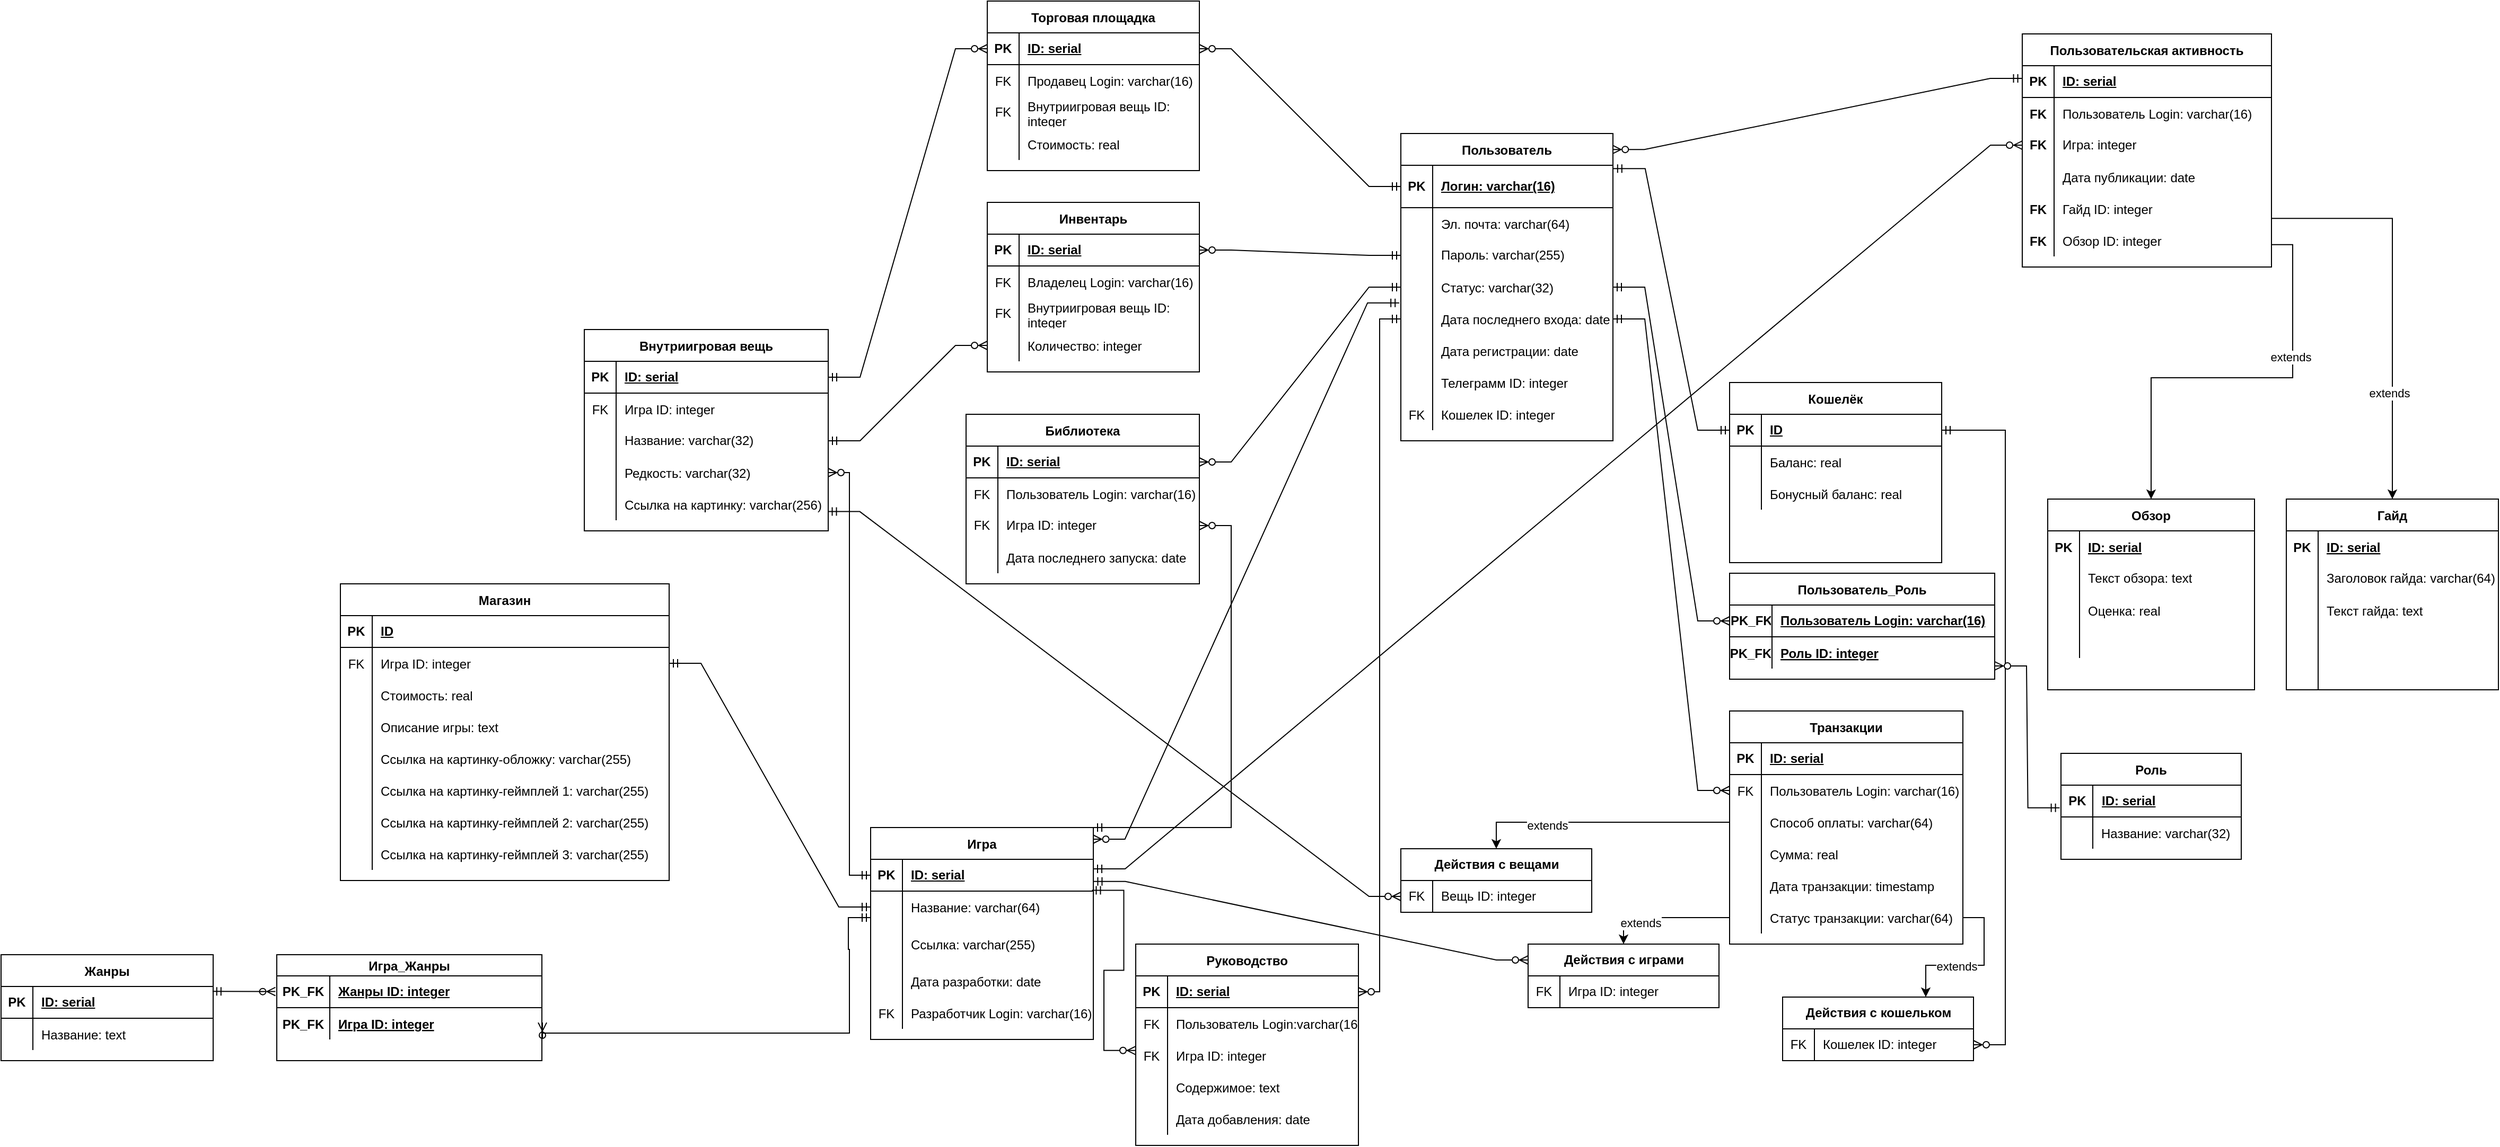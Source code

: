 <mxfile version="24.8.4">
  <diagram name="Страница — 1" id="bw36ImoIyARxNVOuc3PB">
    <mxGraphModel dx="1877" dy="1691" grid="1" gridSize="10" guides="1" tooltips="1" connect="1" arrows="1" fold="1" page="1" pageScale="1" pageWidth="827" pageHeight="1169" math="0" shadow="0">
      <root>
        <mxCell id="0" />
        <mxCell id="1" parent="0" />
        <mxCell id="xOW6vAZKaiGD7lTw1bLd-270" value="Торговая площадка" style="shape=table;startSize=30;container=1;collapsible=1;childLayout=tableLayout;fixedRows=1;rowLines=0;fontStyle=1;align=center;resizeLast=1;" vertex="1" parent="1">
          <mxGeometry x="300" y="-40" width="200" height="160" as="geometry" />
        </mxCell>
        <mxCell id="xOW6vAZKaiGD7lTw1bLd-271" value="" style="shape=tableRow;horizontal=0;startSize=0;swimlaneHead=0;swimlaneBody=0;fillColor=none;collapsible=0;dropTarget=0;points=[[0,0.5],[1,0.5]];portConstraint=eastwest;top=0;left=0;right=0;bottom=1;" vertex="1" parent="xOW6vAZKaiGD7lTw1bLd-270">
          <mxGeometry y="30" width="200" height="30" as="geometry" />
        </mxCell>
        <mxCell id="xOW6vAZKaiGD7lTw1bLd-272" value="PK" style="shape=partialRectangle;connectable=0;fillColor=none;top=0;left=0;bottom=0;right=0;fontStyle=1;overflow=hidden;whiteSpace=wrap;html=1;" vertex="1" parent="xOW6vAZKaiGD7lTw1bLd-271">
          <mxGeometry width="30" height="30" as="geometry">
            <mxRectangle width="30" height="30" as="alternateBounds" />
          </mxGeometry>
        </mxCell>
        <mxCell id="xOW6vAZKaiGD7lTw1bLd-273" value="ID: serial" style="shape=partialRectangle;connectable=0;fillColor=none;top=0;left=0;bottom=0;right=0;align=left;spacingLeft=6;fontStyle=5;overflow=hidden;whiteSpace=wrap;html=1;" vertex="1" parent="xOW6vAZKaiGD7lTw1bLd-271">
          <mxGeometry x="30" width="170" height="30" as="geometry">
            <mxRectangle width="170" height="30" as="alternateBounds" />
          </mxGeometry>
        </mxCell>
        <mxCell id="xOW6vAZKaiGD7lTw1bLd-274" value="" style="shape=partialRectangle;collapsible=0;dropTarget=0;pointerEvents=0;fillColor=none;points=[[0,0.5],[1,0.5]];portConstraint=eastwest;top=0;left=0;right=0;bottom=0;" vertex="1" parent="xOW6vAZKaiGD7lTw1bLd-270">
          <mxGeometry y="60" width="200" height="30" as="geometry" />
        </mxCell>
        <mxCell id="xOW6vAZKaiGD7lTw1bLd-275" value="FK" style="shape=partialRectangle;overflow=hidden;connectable=0;fillColor=none;top=0;left=0;bottom=0;right=0;" vertex="1" parent="xOW6vAZKaiGD7lTw1bLd-274">
          <mxGeometry width="30" height="30" as="geometry">
            <mxRectangle width="30" height="30" as="alternateBounds" />
          </mxGeometry>
        </mxCell>
        <mxCell id="xOW6vAZKaiGD7lTw1bLd-276" value="Продавец Login: varchar(16)" style="shape=partialRectangle;overflow=hidden;connectable=0;fillColor=none;top=0;left=0;bottom=0;right=0;align=left;spacingLeft=6;" vertex="1" parent="xOW6vAZKaiGD7lTw1bLd-274">
          <mxGeometry x="30" width="170" height="30" as="geometry">
            <mxRectangle width="170" height="30" as="alternateBounds" />
          </mxGeometry>
        </mxCell>
        <mxCell id="xOW6vAZKaiGD7lTw1bLd-277" value="" style="shape=tableRow;horizontal=0;startSize=0;swimlaneHead=0;swimlaneBody=0;fillColor=none;collapsible=0;dropTarget=0;points=[[0,0.5],[1,0.5]];portConstraint=eastwest;top=0;left=0;right=0;bottom=0;" vertex="1" parent="xOW6vAZKaiGD7lTw1bLd-270">
          <mxGeometry y="90" width="200" height="30" as="geometry" />
        </mxCell>
        <mxCell id="xOW6vAZKaiGD7lTw1bLd-278" value="FK" style="shape=partialRectangle;connectable=0;fillColor=none;top=0;left=0;bottom=0;right=0;fontStyle=0;overflow=hidden;whiteSpace=wrap;html=1;" vertex="1" parent="xOW6vAZKaiGD7lTw1bLd-277">
          <mxGeometry width="30" height="30" as="geometry">
            <mxRectangle width="30" height="30" as="alternateBounds" />
          </mxGeometry>
        </mxCell>
        <mxCell id="xOW6vAZKaiGD7lTw1bLd-279" value="Внутриигровая вещь ID: integer" style="shape=partialRectangle;connectable=0;fillColor=none;top=0;left=0;bottom=0;right=0;align=left;spacingLeft=6;fontStyle=0;overflow=hidden;whiteSpace=wrap;html=1;" vertex="1" parent="xOW6vAZKaiGD7lTw1bLd-277">
          <mxGeometry x="30" width="170" height="30" as="geometry">
            <mxRectangle width="170" height="30" as="alternateBounds" />
          </mxGeometry>
        </mxCell>
        <mxCell id="xOW6vAZKaiGD7lTw1bLd-280" value="" style="shape=tableRow;horizontal=0;startSize=0;swimlaneHead=0;swimlaneBody=0;fillColor=none;collapsible=0;dropTarget=0;points=[[0,0.5],[1,0.5]];portConstraint=eastwest;top=0;left=0;right=0;bottom=0;" vertex="1" parent="xOW6vAZKaiGD7lTw1bLd-270">
          <mxGeometry y="120" width="200" height="30" as="geometry" />
        </mxCell>
        <mxCell id="xOW6vAZKaiGD7lTw1bLd-281" value="" style="shape=partialRectangle;connectable=0;fillColor=none;top=0;left=0;bottom=0;right=0;editable=1;overflow=hidden;" vertex="1" parent="xOW6vAZKaiGD7lTw1bLd-280">
          <mxGeometry width="30" height="30" as="geometry">
            <mxRectangle width="30" height="30" as="alternateBounds" />
          </mxGeometry>
        </mxCell>
        <mxCell id="xOW6vAZKaiGD7lTw1bLd-282" value="Стоимость: real" style="shape=partialRectangle;connectable=0;fillColor=none;top=0;left=0;bottom=0;right=0;align=left;spacingLeft=6;overflow=hidden;" vertex="1" parent="xOW6vAZKaiGD7lTw1bLd-280">
          <mxGeometry x="30" width="170" height="30" as="geometry">
            <mxRectangle width="170" height="30" as="alternateBounds" />
          </mxGeometry>
        </mxCell>
        <mxCell id="xOW6vAZKaiGD7lTw1bLd-283" value="Внутриигровая вещь" style="shape=table;startSize=30;container=1;collapsible=1;childLayout=tableLayout;fixedRows=1;rowLines=0;fontStyle=1;align=center;resizeLast=1;" vertex="1" parent="1">
          <mxGeometry x="-80" y="270" width="230" height="190" as="geometry" />
        </mxCell>
        <mxCell id="xOW6vAZKaiGD7lTw1bLd-284" value="" style="shape=tableRow;horizontal=0;startSize=0;swimlaneHead=0;swimlaneBody=0;fillColor=none;collapsible=0;dropTarget=0;points=[[0,0.5],[1,0.5]];portConstraint=eastwest;top=0;left=0;right=0;bottom=1;" vertex="1" parent="xOW6vAZKaiGD7lTw1bLd-283">
          <mxGeometry y="30" width="230" height="30" as="geometry" />
        </mxCell>
        <mxCell id="xOW6vAZKaiGD7lTw1bLd-285" value="PK" style="shape=partialRectangle;connectable=0;fillColor=none;top=0;left=0;bottom=0;right=0;fontStyle=1;overflow=hidden;whiteSpace=wrap;html=1;" vertex="1" parent="xOW6vAZKaiGD7lTw1bLd-284">
          <mxGeometry width="30" height="30" as="geometry">
            <mxRectangle width="30" height="30" as="alternateBounds" />
          </mxGeometry>
        </mxCell>
        <mxCell id="xOW6vAZKaiGD7lTw1bLd-286" value="ID: serial" style="shape=partialRectangle;connectable=0;fillColor=none;top=0;left=0;bottom=0;right=0;align=left;spacingLeft=6;fontStyle=5;overflow=hidden;whiteSpace=wrap;html=1;" vertex="1" parent="xOW6vAZKaiGD7lTw1bLd-284">
          <mxGeometry x="30" width="200" height="30" as="geometry">
            <mxRectangle width="200" height="30" as="alternateBounds" />
          </mxGeometry>
        </mxCell>
        <mxCell id="xOW6vAZKaiGD7lTw1bLd-287" value="" style="shape=partialRectangle;collapsible=0;dropTarget=0;pointerEvents=0;fillColor=none;points=[[0,0.5],[1,0.5]];portConstraint=eastwest;top=0;left=0;right=0;bottom=0;" vertex="1" parent="xOW6vAZKaiGD7lTw1bLd-283">
          <mxGeometry y="60" width="230" height="30" as="geometry" />
        </mxCell>
        <mxCell id="xOW6vAZKaiGD7lTw1bLd-288" value="FK" style="shape=partialRectangle;overflow=hidden;connectable=0;fillColor=none;top=0;left=0;bottom=0;right=0;" vertex="1" parent="xOW6vAZKaiGD7lTw1bLd-287">
          <mxGeometry width="30" height="30" as="geometry">
            <mxRectangle width="30" height="30" as="alternateBounds" />
          </mxGeometry>
        </mxCell>
        <mxCell id="xOW6vAZKaiGD7lTw1bLd-289" value="Игра ID: integer" style="shape=partialRectangle;overflow=hidden;connectable=0;fillColor=none;top=0;left=0;bottom=0;right=0;align=left;spacingLeft=6;" vertex="1" parent="xOW6vAZKaiGD7lTw1bLd-287">
          <mxGeometry x="30" width="200" height="30" as="geometry">
            <mxRectangle width="200" height="30" as="alternateBounds" />
          </mxGeometry>
        </mxCell>
        <mxCell id="xOW6vAZKaiGD7lTw1bLd-290" value="" style="shape=tableRow;horizontal=0;startSize=0;swimlaneHead=0;swimlaneBody=0;fillColor=none;collapsible=0;dropTarget=0;points=[[0,0.5],[1,0.5]];portConstraint=eastwest;top=0;left=0;right=0;bottom=0;" vertex="1" parent="xOW6vAZKaiGD7lTw1bLd-283">
          <mxGeometry y="90" width="230" height="30" as="geometry" />
        </mxCell>
        <mxCell id="xOW6vAZKaiGD7lTw1bLd-291" value="" style="shape=partialRectangle;connectable=0;fillColor=none;top=0;left=0;bottom=0;right=0;fontStyle=0;overflow=hidden;whiteSpace=wrap;html=1;" vertex="1" parent="xOW6vAZKaiGD7lTw1bLd-290">
          <mxGeometry width="30" height="30" as="geometry">
            <mxRectangle width="30" height="30" as="alternateBounds" />
          </mxGeometry>
        </mxCell>
        <mxCell id="xOW6vAZKaiGD7lTw1bLd-292" value="Название: varchar(32)" style="shape=partialRectangle;connectable=0;fillColor=none;top=0;left=0;bottom=0;right=0;align=left;spacingLeft=6;fontStyle=0;overflow=hidden;whiteSpace=wrap;html=1;" vertex="1" parent="xOW6vAZKaiGD7lTw1bLd-290">
          <mxGeometry x="30" width="200" height="30" as="geometry">
            <mxRectangle width="200" height="30" as="alternateBounds" />
          </mxGeometry>
        </mxCell>
        <mxCell id="xOW6vAZKaiGD7lTw1bLd-293" value="" style="shape=tableRow;horizontal=0;startSize=0;swimlaneHead=0;swimlaneBody=0;fillColor=none;collapsible=0;dropTarget=0;points=[[0,0.5],[1,0.5]];portConstraint=eastwest;top=0;left=0;right=0;bottom=0;" vertex="1" parent="xOW6vAZKaiGD7lTw1bLd-283">
          <mxGeometry y="120" width="230" height="30" as="geometry" />
        </mxCell>
        <mxCell id="xOW6vAZKaiGD7lTw1bLd-294" value="" style="shape=partialRectangle;connectable=0;fillColor=none;top=0;left=0;bottom=0;right=0;editable=1;overflow=hidden;" vertex="1" parent="xOW6vAZKaiGD7lTw1bLd-293">
          <mxGeometry width="30" height="30" as="geometry">
            <mxRectangle width="30" height="30" as="alternateBounds" />
          </mxGeometry>
        </mxCell>
        <mxCell id="xOW6vAZKaiGD7lTw1bLd-295" value="Редкость: varchar(32)" style="shape=partialRectangle;connectable=0;fillColor=none;top=0;left=0;bottom=0;right=0;align=left;spacingLeft=6;overflow=hidden;" vertex="1" parent="xOW6vAZKaiGD7lTw1bLd-293">
          <mxGeometry x="30" width="200" height="30" as="geometry">
            <mxRectangle width="200" height="30" as="alternateBounds" />
          </mxGeometry>
        </mxCell>
        <mxCell id="xOW6vAZKaiGD7lTw1bLd-296" value="" style="shape=tableRow;horizontal=0;startSize=0;swimlaneHead=0;swimlaneBody=0;fillColor=none;collapsible=0;dropTarget=0;points=[[0,0.5],[1,0.5]];portConstraint=eastwest;top=0;left=0;right=0;bottom=0;" vertex="1" parent="xOW6vAZKaiGD7lTw1bLd-283">
          <mxGeometry y="150" width="230" height="30" as="geometry" />
        </mxCell>
        <mxCell id="xOW6vAZKaiGD7lTw1bLd-297" value="" style="shape=partialRectangle;connectable=0;fillColor=none;top=0;left=0;bottom=0;right=0;editable=1;overflow=hidden;" vertex="1" parent="xOW6vAZKaiGD7lTw1bLd-296">
          <mxGeometry width="30" height="30" as="geometry">
            <mxRectangle width="30" height="30" as="alternateBounds" />
          </mxGeometry>
        </mxCell>
        <mxCell id="xOW6vAZKaiGD7lTw1bLd-298" value="Ссылка на картинку: varchar(256)" style="shape=partialRectangle;connectable=0;fillColor=none;top=0;left=0;bottom=0;right=0;align=left;spacingLeft=6;overflow=hidden;" vertex="1" parent="xOW6vAZKaiGD7lTw1bLd-296">
          <mxGeometry x="30" width="200" height="30" as="geometry">
            <mxRectangle width="200" height="30" as="alternateBounds" />
          </mxGeometry>
        </mxCell>
        <mxCell id="xOW6vAZKaiGD7lTw1bLd-299" value="Инвентарь" style="shape=table;startSize=30;container=1;collapsible=1;childLayout=tableLayout;fixedRows=1;rowLines=0;fontStyle=1;align=center;resizeLast=1;" vertex="1" parent="1">
          <mxGeometry x="300" y="150" width="200" height="160" as="geometry" />
        </mxCell>
        <mxCell id="xOW6vAZKaiGD7lTw1bLd-300" value="" style="shape=tableRow;horizontal=0;startSize=0;swimlaneHead=0;swimlaneBody=0;fillColor=none;collapsible=0;dropTarget=0;points=[[0,0.5],[1,0.5]];portConstraint=eastwest;top=0;left=0;right=0;bottom=1;" vertex="1" parent="xOW6vAZKaiGD7lTw1bLd-299">
          <mxGeometry y="30" width="200" height="30" as="geometry" />
        </mxCell>
        <mxCell id="xOW6vAZKaiGD7lTw1bLd-301" value="PK" style="shape=partialRectangle;connectable=0;fillColor=none;top=0;left=0;bottom=0;right=0;fontStyle=1;overflow=hidden;whiteSpace=wrap;html=1;" vertex="1" parent="xOW6vAZKaiGD7lTw1bLd-300">
          <mxGeometry width="30" height="30" as="geometry">
            <mxRectangle width="30" height="30" as="alternateBounds" />
          </mxGeometry>
        </mxCell>
        <mxCell id="xOW6vAZKaiGD7lTw1bLd-302" value="ID: serial" style="shape=partialRectangle;connectable=0;fillColor=none;top=0;left=0;bottom=0;right=0;align=left;spacingLeft=6;fontStyle=5;overflow=hidden;whiteSpace=wrap;html=1;" vertex="1" parent="xOW6vAZKaiGD7lTw1bLd-300">
          <mxGeometry x="30" width="170" height="30" as="geometry">
            <mxRectangle width="170" height="30" as="alternateBounds" />
          </mxGeometry>
        </mxCell>
        <mxCell id="xOW6vAZKaiGD7lTw1bLd-303" value="" style="shape=partialRectangle;collapsible=0;dropTarget=0;pointerEvents=0;fillColor=none;points=[[0,0.5],[1,0.5]];portConstraint=eastwest;top=0;left=0;right=0;bottom=0;" vertex="1" parent="xOW6vAZKaiGD7lTw1bLd-299">
          <mxGeometry y="60" width="200" height="30" as="geometry" />
        </mxCell>
        <mxCell id="xOW6vAZKaiGD7lTw1bLd-304" value="FK" style="shape=partialRectangle;overflow=hidden;connectable=0;fillColor=none;top=0;left=0;bottom=0;right=0;" vertex="1" parent="xOW6vAZKaiGD7lTw1bLd-303">
          <mxGeometry width="30" height="30" as="geometry">
            <mxRectangle width="30" height="30" as="alternateBounds" />
          </mxGeometry>
        </mxCell>
        <mxCell id="xOW6vAZKaiGD7lTw1bLd-305" value="Владелец Login: varchar(16)" style="shape=partialRectangle;overflow=hidden;connectable=0;fillColor=none;top=0;left=0;bottom=0;right=0;align=left;spacingLeft=6;" vertex="1" parent="xOW6vAZKaiGD7lTw1bLd-303">
          <mxGeometry x="30" width="170" height="30" as="geometry">
            <mxRectangle width="170" height="30" as="alternateBounds" />
          </mxGeometry>
        </mxCell>
        <mxCell id="xOW6vAZKaiGD7lTw1bLd-306" value="" style="shape=tableRow;horizontal=0;startSize=0;swimlaneHead=0;swimlaneBody=0;fillColor=none;collapsible=0;dropTarget=0;points=[[0,0.5],[1,0.5]];portConstraint=eastwest;top=0;left=0;right=0;bottom=0;" vertex="1" parent="xOW6vAZKaiGD7lTw1bLd-299">
          <mxGeometry y="90" width="200" height="30" as="geometry" />
        </mxCell>
        <mxCell id="xOW6vAZKaiGD7lTw1bLd-307" value="FK" style="shape=partialRectangle;connectable=0;fillColor=none;top=0;left=0;bottom=0;right=0;fontStyle=0;overflow=hidden;whiteSpace=wrap;html=1;" vertex="1" parent="xOW6vAZKaiGD7lTw1bLd-306">
          <mxGeometry width="30" height="30" as="geometry">
            <mxRectangle width="30" height="30" as="alternateBounds" />
          </mxGeometry>
        </mxCell>
        <mxCell id="xOW6vAZKaiGD7lTw1bLd-308" value="Внутриигровая вещь ID: integer" style="shape=partialRectangle;connectable=0;fillColor=none;top=0;left=0;bottom=0;right=0;align=left;spacingLeft=6;fontStyle=0;overflow=hidden;whiteSpace=wrap;html=1;" vertex="1" parent="xOW6vAZKaiGD7lTw1bLd-306">
          <mxGeometry x="30" width="170" height="30" as="geometry">
            <mxRectangle width="170" height="30" as="alternateBounds" />
          </mxGeometry>
        </mxCell>
        <mxCell id="xOW6vAZKaiGD7lTw1bLd-309" value="" style="shape=tableRow;horizontal=0;startSize=0;swimlaneHead=0;swimlaneBody=0;fillColor=none;collapsible=0;dropTarget=0;points=[[0,0.5],[1,0.5]];portConstraint=eastwest;top=0;left=0;right=0;bottom=0;" vertex="1" parent="xOW6vAZKaiGD7lTw1bLd-299">
          <mxGeometry y="120" width="200" height="30" as="geometry" />
        </mxCell>
        <mxCell id="xOW6vAZKaiGD7lTw1bLd-310" value="" style="shape=partialRectangle;connectable=0;fillColor=none;top=0;left=0;bottom=0;right=0;editable=1;overflow=hidden;" vertex="1" parent="xOW6vAZKaiGD7lTw1bLd-309">
          <mxGeometry width="30" height="30" as="geometry">
            <mxRectangle width="30" height="30" as="alternateBounds" />
          </mxGeometry>
        </mxCell>
        <mxCell id="xOW6vAZKaiGD7lTw1bLd-311" value="Количество: integer" style="shape=partialRectangle;connectable=0;fillColor=none;top=0;left=0;bottom=0;right=0;align=left;spacingLeft=6;overflow=hidden;" vertex="1" parent="xOW6vAZKaiGD7lTw1bLd-309">
          <mxGeometry x="30" width="170" height="30" as="geometry">
            <mxRectangle width="170" height="30" as="alternateBounds" />
          </mxGeometry>
        </mxCell>
        <mxCell id="xOW6vAZKaiGD7lTw1bLd-312" value="Библиотека" style="shape=table;startSize=30;container=1;collapsible=1;childLayout=tableLayout;fixedRows=1;rowLines=0;fontStyle=1;align=center;resizeLast=1;" vertex="1" parent="1">
          <mxGeometry x="280" y="350" width="220" height="160" as="geometry" />
        </mxCell>
        <mxCell id="xOW6vAZKaiGD7lTw1bLd-313" value="" style="shape=tableRow;horizontal=0;startSize=0;swimlaneHead=0;swimlaneBody=0;fillColor=none;collapsible=0;dropTarget=0;points=[[0,0.5],[1,0.5]];portConstraint=eastwest;top=0;left=0;right=0;bottom=1;" vertex="1" parent="xOW6vAZKaiGD7lTw1bLd-312">
          <mxGeometry y="30" width="220" height="30" as="geometry" />
        </mxCell>
        <mxCell id="xOW6vAZKaiGD7lTw1bLd-314" value="PK" style="shape=partialRectangle;connectable=0;fillColor=none;top=0;left=0;bottom=0;right=0;fontStyle=1;overflow=hidden;whiteSpace=wrap;html=1;" vertex="1" parent="xOW6vAZKaiGD7lTw1bLd-313">
          <mxGeometry width="30" height="30" as="geometry">
            <mxRectangle width="30" height="30" as="alternateBounds" />
          </mxGeometry>
        </mxCell>
        <mxCell id="xOW6vAZKaiGD7lTw1bLd-315" value="ID: serial" style="shape=partialRectangle;connectable=0;fillColor=none;top=0;left=0;bottom=0;right=0;align=left;spacingLeft=6;fontStyle=5;overflow=hidden;whiteSpace=wrap;html=1;" vertex="1" parent="xOW6vAZKaiGD7lTw1bLd-313">
          <mxGeometry x="30" width="190" height="30" as="geometry">
            <mxRectangle width="190" height="30" as="alternateBounds" />
          </mxGeometry>
        </mxCell>
        <mxCell id="xOW6vAZKaiGD7lTw1bLd-316" value="" style="shape=partialRectangle;collapsible=0;dropTarget=0;pointerEvents=0;fillColor=none;points=[[0,0.5],[1,0.5]];portConstraint=eastwest;top=0;left=0;right=0;bottom=0;" vertex="1" parent="xOW6vAZKaiGD7lTw1bLd-312">
          <mxGeometry y="60" width="220" height="30" as="geometry" />
        </mxCell>
        <mxCell id="xOW6vAZKaiGD7lTw1bLd-317" value="FK" style="shape=partialRectangle;overflow=hidden;connectable=0;fillColor=none;top=0;left=0;bottom=0;right=0;" vertex="1" parent="xOW6vAZKaiGD7lTw1bLd-316">
          <mxGeometry width="30" height="30" as="geometry">
            <mxRectangle width="30" height="30" as="alternateBounds" />
          </mxGeometry>
        </mxCell>
        <mxCell id="xOW6vAZKaiGD7lTw1bLd-318" value="Пользователь Login: varchar(16)" style="shape=partialRectangle;overflow=hidden;connectable=0;fillColor=none;top=0;left=0;bottom=0;right=0;align=left;spacingLeft=6;" vertex="1" parent="xOW6vAZKaiGD7lTw1bLd-316">
          <mxGeometry x="30" width="190" height="30" as="geometry">
            <mxRectangle width="190" height="30" as="alternateBounds" />
          </mxGeometry>
        </mxCell>
        <mxCell id="xOW6vAZKaiGD7lTw1bLd-319" value="" style="shape=tableRow;horizontal=0;startSize=0;swimlaneHead=0;swimlaneBody=0;fillColor=none;collapsible=0;dropTarget=0;points=[[0,0.5],[1,0.5]];portConstraint=eastwest;top=0;left=0;right=0;bottom=0;" vertex="1" parent="xOW6vAZKaiGD7lTw1bLd-312">
          <mxGeometry y="90" width="220" height="30" as="geometry" />
        </mxCell>
        <mxCell id="xOW6vAZKaiGD7lTw1bLd-320" value="FK" style="shape=partialRectangle;connectable=0;fillColor=none;top=0;left=0;bottom=0;right=0;fontStyle=0;overflow=hidden;whiteSpace=wrap;html=1;" vertex="1" parent="xOW6vAZKaiGD7lTw1bLd-319">
          <mxGeometry width="30" height="30" as="geometry">
            <mxRectangle width="30" height="30" as="alternateBounds" />
          </mxGeometry>
        </mxCell>
        <mxCell id="xOW6vAZKaiGD7lTw1bLd-321" value="Игра ID: integer" style="shape=partialRectangle;connectable=0;fillColor=none;top=0;left=0;bottom=0;right=0;align=left;spacingLeft=6;fontStyle=0;overflow=hidden;whiteSpace=wrap;html=1;" vertex="1" parent="xOW6vAZKaiGD7lTw1bLd-319">
          <mxGeometry x="30" width="190" height="30" as="geometry">
            <mxRectangle width="190" height="30" as="alternateBounds" />
          </mxGeometry>
        </mxCell>
        <mxCell id="xOW6vAZKaiGD7lTw1bLd-322" value="" style="shape=tableRow;horizontal=0;startSize=0;swimlaneHead=0;swimlaneBody=0;fillColor=none;collapsible=0;dropTarget=0;points=[[0,0.5],[1,0.5]];portConstraint=eastwest;top=0;left=0;right=0;bottom=0;" vertex="1" parent="xOW6vAZKaiGD7lTw1bLd-312">
          <mxGeometry y="120" width="220" height="30" as="geometry" />
        </mxCell>
        <mxCell id="xOW6vAZKaiGD7lTw1bLd-323" value="" style="shape=partialRectangle;connectable=0;fillColor=none;top=0;left=0;bottom=0;right=0;editable=1;overflow=hidden;" vertex="1" parent="xOW6vAZKaiGD7lTw1bLd-322">
          <mxGeometry width="30" height="30" as="geometry">
            <mxRectangle width="30" height="30" as="alternateBounds" />
          </mxGeometry>
        </mxCell>
        <mxCell id="xOW6vAZKaiGD7lTw1bLd-324" value="Дата последнего запуска: date" style="shape=partialRectangle;connectable=0;fillColor=none;top=0;left=0;bottom=0;right=0;align=left;spacingLeft=6;overflow=hidden;" vertex="1" parent="xOW6vAZKaiGD7lTw1bLd-322">
          <mxGeometry x="30" width="190" height="30" as="geometry">
            <mxRectangle width="190" height="30" as="alternateBounds" />
          </mxGeometry>
        </mxCell>
        <mxCell id="xOW6vAZKaiGD7lTw1bLd-325" value="Пользователь" style="shape=table;startSize=30;container=1;collapsible=1;childLayout=tableLayout;fixedRows=1;rowLines=0;fontStyle=1;align=center;resizeLast=1;" vertex="1" parent="1">
          <mxGeometry x="690" y="85" width="200" height="290" as="geometry" />
        </mxCell>
        <mxCell id="xOW6vAZKaiGD7lTw1bLd-326" value="" style="shape=tableRow;horizontal=0;startSize=0;swimlaneHead=0;swimlaneBody=0;fillColor=none;collapsible=0;dropTarget=0;points=[[0,0.5],[1,0.5]];portConstraint=eastwest;top=0;left=0;right=0;bottom=1;" vertex="1" parent="xOW6vAZKaiGD7lTw1bLd-325">
          <mxGeometry y="30" width="200" height="40" as="geometry" />
        </mxCell>
        <mxCell id="xOW6vAZKaiGD7lTw1bLd-327" value="PK" style="shape=partialRectangle;connectable=0;fillColor=none;top=0;left=0;bottom=0;right=0;fontStyle=1;overflow=hidden;whiteSpace=wrap;html=1;" vertex="1" parent="xOW6vAZKaiGD7lTw1bLd-326">
          <mxGeometry width="30" height="40" as="geometry">
            <mxRectangle width="30" height="40" as="alternateBounds" />
          </mxGeometry>
        </mxCell>
        <mxCell id="xOW6vAZKaiGD7lTw1bLd-328" value="Логин: varchar(16)" style="shape=partialRectangle;connectable=0;fillColor=none;top=0;left=0;bottom=0;right=0;align=left;spacingLeft=6;fontStyle=5;overflow=hidden;whiteSpace=wrap;html=1;" vertex="1" parent="xOW6vAZKaiGD7lTw1bLd-326">
          <mxGeometry x="30" width="170" height="40" as="geometry">
            <mxRectangle width="170" height="40" as="alternateBounds" />
          </mxGeometry>
        </mxCell>
        <mxCell id="xOW6vAZKaiGD7lTw1bLd-329" value="" style="shape=tableRow;horizontal=0;startSize=0;swimlaneHead=0;swimlaneBody=0;fillColor=none;collapsible=0;dropTarget=0;points=[[0,0.5],[1,0.5]];portConstraint=eastwest;top=0;left=0;right=0;bottom=0;" vertex="1" parent="xOW6vAZKaiGD7lTw1bLd-325">
          <mxGeometry y="70" width="200" height="30" as="geometry" />
        </mxCell>
        <mxCell id="xOW6vAZKaiGD7lTw1bLd-330" value="" style="shape=partialRectangle;connectable=0;fillColor=none;top=0;left=0;bottom=0;right=0;editable=1;overflow=hidden;" vertex="1" parent="xOW6vAZKaiGD7lTw1bLd-329">
          <mxGeometry width="30" height="30" as="geometry">
            <mxRectangle width="30" height="30" as="alternateBounds" />
          </mxGeometry>
        </mxCell>
        <mxCell id="xOW6vAZKaiGD7lTw1bLd-331" value="Эл. почта: varchar(64)" style="shape=partialRectangle;connectable=0;fillColor=none;top=0;left=0;bottom=0;right=0;align=left;spacingLeft=6;overflow=hidden;" vertex="1" parent="xOW6vAZKaiGD7lTw1bLd-329">
          <mxGeometry x="30" width="170" height="30" as="geometry">
            <mxRectangle width="170" height="30" as="alternateBounds" />
          </mxGeometry>
        </mxCell>
        <mxCell id="xOW6vAZKaiGD7lTw1bLd-332" value="" style="shape=tableRow;horizontal=0;startSize=0;swimlaneHead=0;swimlaneBody=0;fillColor=none;collapsible=0;dropTarget=0;points=[[0,0.5],[1,0.5]];portConstraint=eastwest;top=0;left=0;right=0;bottom=0;" vertex="1" parent="xOW6vAZKaiGD7lTw1bLd-325">
          <mxGeometry y="100" width="200" height="30" as="geometry" />
        </mxCell>
        <mxCell id="xOW6vAZKaiGD7lTw1bLd-333" value="" style="shape=partialRectangle;connectable=0;fillColor=none;top=0;left=0;bottom=0;right=0;fontStyle=0;overflow=hidden;whiteSpace=wrap;html=1;" vertex="1" parent="xOW6vAZKaiGD7lTw1bLd-332">
          <mxGeometry width="30" height="30" as="geometry">
            <mxRectangle width="30" height="30" as="alternateBounds" />
          </mxGeometry>
        </mxCell>
        <mxCell id="xOW6vAZKaiGD7lTw1bLd-334" value="Пароль: varchar(255)" style="shape=partialRectangle;connectable=0;fillColor=none;top=0;left=0;bottom=0;right=0;align=left;spacingLeft=6;fontStyle=0;overflow=hidden;whiteSpace=wrap;html=1;" vertex="1" parent="xOW6vAZKaiGD7lTw1bLd-332">
          <mxGeometry x="30" width="170" height="30" as="geometry">
            <mxRectangle width="170" height="30" as="alternateBounds" />
          </mxGeometry>
        </mxCell>
        <mxCell id="xOW6vAZKaiGD7lTw1bLd-335" value="" style="shape=tableRow;horizontal=0;startSize=0;swimlaneHead=0;swimlaneBody=0;fillColor=none;collapsible=0;dropTarget=0;points=[[0,0.5],[1,0.5]];portConstraint=eastwest;top=0;left=0;right=0;bottom=0;" vertex="1" parent="xOW6vAZKaiGD7lTw1bLd-325">
          <mxGeometry y="130" width="200" height="30" as="geometry" />
        </mxCell>
        <mxCell id="xOW6vAZKaiGD7lTw1bLd-336" value="" style="shape=partialRectangle;connectable=0;fillColor=none;top=0;left=0;bottom=0;right=0;editable=1;overflow=hidden;" vertex="1" parent="xOW6vAZKaiGD7lTw1bLd-335">
          <mxGeometry width="30" height="30" as="geometry">
            <mxRectangle width="30" height="30" as="alternateBounds" />
          </mxGeometry>
        </mxCell>
        <mxCell id="xOW6vAZKaiGD7lTw1bLd-337" value="Статус: varchar(32)" style="shape=partialRectangle;connectable=0;fillColor=none;top=0;left=0;bottom=0;right=0;align=left;spacingLeft=6;overflow=hidden;" vertex="1" parent="xOW6vAZKaiGD7lTw1bLd-335">
          <mxGeometry x="30" width="170" height="30" as="geometry">
            <mxRectangle width="170" height="30" as="alternateBounds" />
          </mxGeometry>
        </mxCell>
        <mxCell id="xOW6vAZKaiGD7lTw1bLd-338" value="" style="shape=tableRow;horizontal=0;startSize=0;swimlaneHead=0;swimlaneBody=0;fillColor=none;collapsible=0;dropTarget=0;points=[[0,0.5],[1,0.5]];portConstraint=eastwest;top=0;left=0;right=0;bottom=0;" vertex="1" parent="xOW6vAZKaiGD7lTw1bLd-325">
          <mxGeometry y="160" width="200" height="30" as="geometry" />
        </mxCell>
        <mxCell id="xOW6vAZKaiGD7lTw1bLd-339" value="" style="shape=partialRectangle;connectable=0;fillColor=none;top=0;left=0;bottom=0;right=0;editable=1;overflow=hidden;" vertex="1" parent="xOW6vAZKaiGD7lTw1bLd-338">
          <mxGeometry width="30" height="30" as="geometry">
            <mxRectangle width="30" height="30" as="alternateBounds" />
          </mxGeometry>
        </mxCell>
        <mxCell id="xOW6vAZKaiGD7lTw1bLd-340" value="Дата последнего входа: date" style="shape=partialRectangle;connectable=0;fillColor=none;top=0;left=0;bottom=0;right=0;align=left;spacingLeft=6;overflow=hidden;" vertex="1" parent="xOW6vAZKaiGD7lTw1bLd-338">
          <mxGeometry x="30" width="170" height="30" as="geometry">
            <mxRectangle width="170" height="30" as="alternateBounds" />
          </mxGeometry>
        </mxCell>
        <mxCell id="xOW6vAZKaiGD7lTw1bLd-341" value="" style="shape=tableRow;horizontal=0;startSize=0;swimlaneHead=0;swimlaneBody=0;fillColor=none;collapsible=0;dropTarget=0;points=[[0,0.5],[1,0.5]];portConstraint=eastwest;top=0;left=0;right=0;bottom=0;" vertex="1" parent="xOW6vAZKaiGD7lTw1bLd-325">
          <mxGeometry y="190" width="200" height="30" as="geometry" />
        </mxCell>
        <mxCell id="xOW6vAZKaiGD7lTw1bLd-342" value="" style="shape=partialRectangle;connectable=0;fillColor=none;top=0;left=0;bottom=0;right=0;editable=1;overflow=hidden;" vertex="1" parent="xOW6vAZKaiGD7lTw1bLd-341">
          <mxGeometry width="30" height="30" as="geometry">
            <mxRectangle width="30" height="30" as="alternateBounds" />
          </mxGeometry>
        </mxCell>
        <mxCell id="xOW6vAZKaiGD7lTw1bLd-343" value="Дата регистрации: date" style="shape=partialRectangle;connectable=0;fillColor=none;top=0;left=0;bottom=0;right=0;align=left;spacingLeft=6;overflow=hidden;" vertex="1" parent="xOW6vAZKaiGD7lTw1bLd-341">
          <mxGeometry x="30" width="170" height="30" as="geometry">
            <mxRectangle width="170" height="30" as="alternateBounds" />
          </mxGeometry>
        </mxCell>
        <mxCell id="xOW6vAZKaiGD7lTw1bLd-344" value="" style="shape=tableRow;horizontal=0;startSize=0;swimlaneHead=0;swimlaneBody=0;fillColor=none;collapsible=0;dropTarget=0;points=[[0,0.5],[1,0.5]];portConstraint=eastwest;top=0;left=0;right=0;bottom=0;" vertex="1" parent="xOW6vAZKaiGD7lTw1bLd-325">
          <mxGeometry y="220" width="200" height="30" as="geometry" />
        </mxCell>
        <mxCell id="xOW6vAZKaiGD7lTw1bLd-345" value="" style="shape=partialRectangle;connectable=0;fillColor=none;top=0;left=0;bottom=0;right=0;editable=1;overflow=hidden;" vertex="1" parent="xOW6vAZKaiGD7lTw1bLd-344">
          <mxGeometry width="30" height="30" as="geometry">
            <mxRectangle width="30" height="30" as="alternateBounds" />
          </mxGeometry>
        </mxCell>
        <mxCell id="xOW6vAZKaiGD7lTw1bLd-346" value="Телеграмм ID: integer" style="shape=partialRectangle;connectable=0;fillColor=none;top=0;left=0;bottom=0;right=0;align=left;spacingLeft=6;overflow=hidden;" vertex="1" parent="xOW6vAZKaiGD7lTw1bLd-344">
          <mxGeometry x="30" width="170" height="30" as="geometry">
            <mxRectangle width="170" height="30" as="alternateBounds" />
          </mxGeometry>
        </mxCell>
        <mxCell id="xOW6vAZKaiGD7lTw1bLd-347" value="" style="shape=tableRow;horizontal=0;startSize=0;swimlaneHead=0;swimlaneBody=0;fillColor=none;collapsible=0;dropTarget=0;points=[[0,0.5],[1,0.5]];portConstraint=eastwest;top=0;left=0;right=0;bottom=0;" vertex="1" parent="xOW6vAZKaiGD7lTw1bLd-325">
          <mxGeometry y="250" width="200" height="30" as="geometry" />
        </mxCell>
        <mxCell id="xOW6vAZKaiGD7lTw1bLd-348" value="FK" style="shape=partialRectangle;connectable=0;fillColor=none;top=0;left=0;bottom=0;right=0;editable=1;overflow=hidden;" vertex="1" parent="xOW6vAZKaiGD7lTw1bLd-347">
          <mxGeometry width="30" height="30" as="geometry">
            <mxRectangle width="30" height="30" as="alternateBounds" />
          </mxGeometry>
        </mxCell>
        <mxCell id="xOW6vAZKaiGD7lTw1bLd-349" value="Кошелек ID: integer" style="shape=partialRectangle;connectable=0;fillColor=none;top=0;left=0;bottom=0;right=0;align=left;spacingLeft=6;overflow=hidden;" vertex="1" parent="xOW6vAZKaiGD7lTw1bLd-347">
          <mxGeometry x="30" width="170" height="30" as="geometry">
            <mxRectangle width="170" height="30" as="alternateBounds" />
          </mxGeometry>
        </mxCell>
        <mxCell id="xOW6vAZKaiGD7lTw1bLd-350" value="Кошелёк" style="shape=table;startSize=30;container=1;collapsible=1;childLayout=tableLayout;fixedRows=1;rowLines=0;fontStyle=1;align=center;resizeLast=1;" vertex="1" parent="1">
          <mxGeometry x="1000" y="320" width="200" height="170" as="geometry" />
        </mxCell>
        <mxCell id="xOW6vAZKaiGD7lTw1bLd-351" value="" style="shape=tableRow;horizontal=0;startSize=0;swimlaneHead=0;swimlaneBody=0;fillColor=none;collapsible=0;dropTarget=0;points=[[0,0.5],[1,0.5]];portConstraint=eastwest;top=0;left=0;right=0;bottom=1;" vertex="1" parent="xOW6vAZKaiGD7lTw1bLd-350">
          <mxGeometry y="30" width="200" height="30" as="geometry" />
        </mxCell>
        <mxCell id="xOW6vAZKaiGD7lTw1bLd-352" value="PK" style="shape=partialRectangle;connectable=0;fillColor=none;top=0;left=0;bottom=0;right=0;fontStyle=1;overflow=hidden;whiteSpace=wrap;html=1;" vertex="1" parent="xOW6vAZKaiGD7lTw1bLd-351">
          <mxGeometry width="30" height="30" as="geometry">
            <mxRectangle width="30" height="30" as="alternateBounds" />
          </mxGeometry>
        </mxCell>
        <mxCell id="xOW6vAZKaiGD7lTw1bLd-353" value="ID" style="shape=partialRectangle;connectable=0;fillColor=none;top=0;left=0;bottom=0;right=0;align=left;spacingLeft=6;fontStyle=5;overflow=hidden;whiteSpace=wrap;html=1;" vertex="1" parent="xOW6vAZKaiGD7lTw1bLd-351">
          <mxGeometry x="30" width="170" height="30" as="geometry">
            <mxRectangle width="170" height="30" as="alternateBounds" />
          </mxGeometry>
        </mxCell>
        <mxCell id="xOW6vAZKaiGD7lTw1bLd-354" value="" style="shape=tableRow;horizontal=0;startSize=0;swimlaneHead=0;swimlaneBody=0;fillColor=none;collapsible=0;dropTarget=0;points=[[0,0.5],[1,0.5]];portConstraint=eastwest;top=0;left=0;right=0;bottom=0;" vertex="1" parent="xOW6vAZKaiGD7lTw1bLd-350">
          <mxGeometry y="60" width="200" height="30" as="geometry" />
        </mxCell>
        <mxCell id="xOW6vAZKaiGD7lTw1bLd-355" value="" style="shape=partialRectangle;connectable=0;fillColor=none;top=0;left=0;bottom=0;right=0;editable=1;overflow=hidden;" vertex="1" parent="xOW6vAZKaiGD7lTw1bLd-354">
          <mxGeometry width="30" height="30" as="geometry">
            <mxRectangle width="30" height="30" as="alternateBounds" />
          </mxGeometry>
        </mxCell>
        <mxCell id="xOW6vAZKaiGD7lTw1bLd-356" value="Баланс: real" style="shape=partialRectangle;connectable=0;fillColor=none;top=0;left=0;bottom=0;right=0;align=left;spacingLeft=6;overflow=hidden;" vertex="1" parent="xOW6vAZKaiGD7lTw1bLd-354">
          <mxGeometry x="30" width="170" height="30" as="geometry">
            <mxRectangle width="170" height="30" as="alternateBounds" />
          </mxGeometry>
        </mxCell>
        <mxCell id="xOW6vAZKaiGD7lTw1bLd-357" value="" style="shape=tableRow;horizontal=0;startSize=0;swimlaneHead=0;swimlaneBody=0;fillColor=none;collapsible=0;dropTarget=0;points=[[0,0.5],[1,0.5]];portConstraint=eastwest;top=0;left=0;right=0;bottom=0;" vertex="1" parent="xOW6vAZKaiGD7lTw1bLd-350">
          <mxGeometry y="90" width="200" height="30" as="geometry" />
        </mxCell>
        <mxCell id="xOW6vAZKaiGD7lTw1bLd-358" value="" style="shape=partialRectangle;connectable=0;fillColor=none;top=0;left=0;bottom=0;right=0;editable=1;overflow=hidden;" vertex="1" parent="xOW6vAZKaiGD7lTw1bLd-357">
          <mxGeometry width="30" height="30" as="geometry">
            <mxRectangle width="30" height="30" as="alternateBounds" />
          </mxGeometry>
        </mxCell>
        <mxCell id="xOW6vAZKaiGD7lTw1bLd-359" value="Бонусный баланс: real" style="shape=partialRectangle;connectable=0;fillColor=none;top=0;left=0;bottom=0;right=0;align=left;spacingLeft=6;overflow=hidden;" vertex="1" parent="xOW6vAZKaiGD7lTw1bLd-357">
          <mxGeometry x="30" width="170" height="30" as="geometry">
            <mxRectangle width="170" height="30" as="alternateBounds" />
          </mxGeometry>
        </mxCell>
        <mxCell id="xOW6vAZKaiGD7lTw1bLd-360" style="edgeStyle=orthogonalEdgeStyle;rounded=0;orthogonalLoop=1;jettySize=auto;html=1;entryX=0.5;entryY=0;entryDx=0;entryDy=0;exitX=1;exitY=0.631;exitDx=0;exitDy=0;exitPerimeter=0;" edge="1" parent="1" source="xOW6vAZKaiGD7lTw1bLd-378" target="xOW6vAZKaiGD7lTw1bLd-501">
          <mxGeometry relative="1" as="geometry">
            <mxPoint x="1370" y="280" as="sourcePoint" />
          </mxGeometry>
        </mxCell>
        <mxCell id="xOW6vAZKaiGD7lTw1bLd-361" value="extends" style="edgeLabel;html=1;align=center;verticalAlign=middle;resizable=0;points=[];" vertex="1" connectable="0" parent="xOW6vAZKaiGD7lTw1bLd-360">
          <mxGeometry x="-0.356" y="-2" relative="1" as="geometry">
            <mxPoint y="-1" as="offset" />
          </mxGeometry>
        </mxCell>
        <mxCell id="xOW6vAZKaiGD7lTw1bLd-362" value="Пользовательская активность" style="shape=table;startSize=30;container=1;collapsible=1;childLayout=tableLayout;fixedRows=1;rowLines=0;fontStyle=1;align=center;resizeLast=1;" vertex="1" parent="1">
          <mxGeometry x="1276" y="-9" width="235" height="220" as="geometry" />
        </mxCell>
        <mxCell id="xOW6vAZKaiGD7lTw1bLd-363" value="" style="shape=tableRow;horizontal=0;startSize=0;swimlaneHead=0;swimlaneBody=0;fillColor=none;collapsible=0;dropTarget=0;points=[[0,0.5],[1,0.5]];portConstraint=eastwest;top=0;left=0;right=0;bottom=1;" vertex="1" parent="xOW6vAZKaiGD7lTw1bLd-362">
          <mxGeometry y="30" width="235" height="30" as="geometry" />
        </mxCell>
        <mxCell id="xOW6vAZKaiGD7lTw1bLd-364" value="PK" style="shape=partialRectangle;connectable=0;fillColor=none;top=0;left=0;bottom=0;right=0;fontStyle=1;overflow=hidden;whiteSpace=wrap;html=1;" vertex="1" parent="xOW6vAZKaiGD7lTw1bLd-363">
          <mxGeometry width="30" height="30" as="geometry">
            <mxRectangle width="30" height="30" as="alternateBounds" />
          </mxGeometry>
        </mxCell>
        <mxCell id="xOW6vAZKaiGD7lTw1bLd-365" value="ID: serial" style="shape=partialRectangle;connectable=0;fillColor=none;top=0;left=0;bottom=0;right=0;align=left;spacingLeft=6;fontStyle=5;overflow=hidden;whiteSpace=wrap;html=1;" vertex="1" parent="xOW6vAZKaiGD7lTw1bLd-363">
          <mxGeometry x="30" width="205" height="30" as="geometry">
            <mxRectangle width="205" height="30" as="alternateBounds" />
          </mxGeometry>
        </mxCell>
        <mxCell id="xOW6vAZKaiGD7lTw1bLd-366" value="" style="shape=tableRow;horizontal=0;startSize=0;swimlaneHead=0;swimlaneBody=0;fillColor=none;collapsible=0;dropTarget=0;points=[[0,0.5],[1,0.5]];portConstraint=eastwest;top=0;left=0;right=0;bottom=0;" vertex="1" parent="xOW6vAZKaiGD7lTw1bLd-362">
          <mxGeometry y="60" width="235" height="30" as="geometry" />
        </mxCell>
        <mxCell id="xOW6vAZKaiGD7lTw1bLd-367" value="FK" style="shape=partialRectangle;connectable=0;fillColor=none;top=0;left=0;bottom=0;right=0;editable=1;overflow=hidden;fontStyle=1" vertex="1" parent="xOW6vAZKaiGD7lTw1bLd-366">
          <mxGeometry width="30" height="30" as="geometry">
            <mxRectangle width="30" height="30" as="alternateBounds" />
          </mxGeometry>
        </mxCell>
        <mxCell id="xOW6vAZKaiGD7lTw1bLd-368" value="Пользователь Login: varchar(16)" style="shape=partialRectangle;connectable=0;fillColor=none;top=0;left=0;bottom=0;right=0;align=left;spacingLeft=6;overflow=hidden;" vertex="1" parent="xOW6vAZKaiGD7lTw1bLd-366">
          <mxGeometry x="30" width="205" height="30" as="geometry">
            <mxRectangle width="205" height="30" as="alternateBounds" />
          </mxGeometry>
        </mxCell>
        <mxCell id="xOW6vAZKaiGD7lTw1bLd-369" value="" style="shape=tableRow;horizontal=0;startSize=0;swimlaneHead=0;swimlaneBody=0;fillColor=none;collapsible=0;dropTarget=0;points=[[0,0.5],[1,0.5]];portConstraint=eastwest;top=0;left=0;right=0;bottom=0;" vertex="1" parent="xOW6vAZKaiGD7lTw1bLd-362">
          <mxGeometry y="90" width="235" height="30" as="geometry" />
        </mxCell>
        <mxCell id="xOW6vAZKaiGD7lTw1bLd-370" value="&lt;b&gt;FK&lt;/b&gt;" style="shape=partialRectangle;connectable=0;fillColor=none;top=0;left=0;bottom=0;right=0;fontStyle=0;overflow=hidden;whiteSpace=wrap;html=1;" vertex="1" parent="xOW6vAZKaiGD7lTw1bLd-369">
          <mxGeometry width="30" height="30" as="geometry">
            <mxRectangle width="30" height="30" as="alternateBounds" />
          </mxGeometry>
        </mxCell>
        <mxCell id="xOW6vAZKaiGD7lTw1bLd-371" value="Игра: integer" style="shape=partialRectangle;connectable=0;fillColor=none;top=0;left=0;bottom=0;right=0;align=left;spacingLeft=6;fontStyle=0;overflow=hidden;whiteSpace=wrap;html=1;" vertex="1" parent="xOW6vAZKaiGD7lTw1bLd-369">
          <mxGeometry x="30" width="205" height="30" as="geometry">
            <mxRectangle width="205" height="30" as="alternateBounds" />
          </mxGeometry>
        </mxCell>
        <mxCell id="xOW6vAZKaiGD7lTw1bLd-372" value="" style="shape=tableRow;horizontal=0;startSize=0;swimlaneHead=0;swimlaneBody=0;fillColor=none;collapsible=0;dropTarget=0;points=[[0,0.5],[1,0.5]];portConstraint=eastwest;top=0;left=0;right=0;bottom=0;" vertex="1" parent="xOW6vAZKaiGD7lTw1bLd-362">
          <mxGeometry y="120" width="235" height="30" as="geometry" />
        </mxCell>
        <mxCell id="xOW6vAZKaiGD7lTw1bLd-373" value="" style="shape=partialRectangle;connectable=0;fillColor=none;top=0;left=0;bottom=0;right=0;editable=1;overflow=hidden;" vertex="1" parent="xOW6vAZKaiGD7lTw1bLd-372">
          <mxGeometry width="30" height="30" as="geometry">
            <mxRectangle width="30" height="30" as="alternateBounds" />
          </mxGeometry>
        </mxCell>
        <mxCell id="xOW6vAZKaiGD7lTw1bLd-374" value="Дата публикации: date" style="shape=partialRectangle;connectable=0;fillColor=none;top=0;left=0;bottom=0;right=0;align=left;spacingLeft=6;overflow=hidden;" vertex="1" parent="xOW6vAZKaiGD7lTw1bLd-372">
          <mxGeometry x="30" width="205" height="30" as="geometry">
            <mxRectangle width="205" height="30" as="alternateBounds" />
          </mxGeometry>
        </mxCell>
        <mxCell id="xOW6vAZKaiGD7lTw1bLd-375" value="" style="shape=tableRow;horizontal=0;startSize=0;swimlaneHead=0;swimlaneBody=0;fillColor=none;collapsible=0;dropTarget=0;points=[[0,0.5],[1,0.5]];portConstraint=eastwest;top=0;left=0;right=0;bottom=0;" vertex="1" parent="xOW6vAZKaiGD7lTw1bLd-362">
          <mxGeometry y="150" width="235" height="30" as="geometry" />
        </mxCell>
        <mxCell id="xOW6vAZKaiGD7lTw1bLd-376" value="FK" style="shape=partialRectangle;connectable=0;fillColor=none;top=0;left=0;bottom=0;right=0;editable=1;overflow=hidden;fontStyle=1" vertex="1" parent="xOW6vAZKaiGD7lTw1bLd-375">
          <mxGeometry width="30" height="30" as="geometry">
            <mxRectangle width="30" height="30" as="alternateBounds" />
          </mxGeometry>
        </mxCell>
        <mxCell id="xOW6vAZKaiGD7lTw1bLd-377" value="Гайд ID: integer" style="shape=partialRectangle;connectable=0;fillColor=none;top=0;left=0;bottom=0;right=0;align=left;spacingLeft=6;overflow=hidden;" vertex="1" parent="xOW6vAZKaiGD7lTw1bLd-375">
          <mxGeometry x="30" width="205" height="30" as="geometry">
            <mxRectangle width="205" height="30" as="alternateBounds" />
          </mxGeometry>
        </mxCell>
        <mxCell id="xOW6vAZKaiGD7lTw1bLd-378" value="" style="shape=tableRow;horizontal=0;startSize=0;swimlaneHead=0;swimlaneBody=0;fillColor=none;collapsible=0;dropTarget=0;points=[[0,0.5],[1,0.5]];portConstraint=eastwest;top=0;left=0;right=0;bottom=0;" vertex="1" parent="xOW6vAZKaiGD7lTw1bLd-362">
          <mxGeometry y="180" width="235" height="30" as="geometry" />
        </mxCell>
        <mxCell id="xOW6vAZKaiGD7lTw1bLd-379" value="FK" style="shape=partialRectangle;connectable=0;fillColor=none;top=0;left=0;bottom=0;right=0;editable=1;overflow=hidden;fontStyle=1" vertex="1" parent="xOW6vAZKaiGD7lTw1bLd-378">
          <mxGeometry width="30" height="30" as="geometry">
            <mxRectangle width="30" height="30" as="alternateBounds" />
          </mxGeometry>
        </mxCell>
        <mxCell id="xOW6vAZKaiGD7lTw1bLd-380" value="Обзор ID: integer" style="shape=partialRectangle;connectable=0;fillColor=none;top=0;left=0;bottom=0;right=0;align=left;spacingLeft=6;overflow=hidden;" vertex="1" parent="xOW6vAZKaiGD7lTw1bLd-378">
          <mxGeometry x="30" width="205" height="30" as="geometry">
            <mxRectangle width="205" height="30" as="alternateBounds" />
          </mxGeometry>
        </mxCell>
        <mxCell id="xOW6vAZKaiGD7lTw1bLd-381" value="Пользователь_Роль" style="shape=table;startSize=30;container=1;collapsible=1;childLayout=tableLayout;fixedRows=1;rowLines=0;fontStyle=1;align=center;resizeLast=1;" vertex="1" parent="1">
          <mxGeometry x="1000" y="500" width="250" height="100" as="geometry" />
        </mxCell>
        <mxCell id="xOW6vAZKaiGD7lTw1bLd-382" value="" style="shape=tableRow;horizontal=0;startSize=0;swimlaneHead=0;swimlaneBody=0;fillColor=none;collapsible=0;dropTarget=0;points=[[0,0.5],[1,0.5]];portConstraint=eastwest;top=0;left=0;right=0;bottom=1;" vertex="1" parent="xOW6vAZKaiGD7lTw1bLd-381">
          <mxGeometry y="30" width="250" height="30" as="geometry" />
        </mxCell>
        <mxCell id="xOW6vAZKaiGD7lTw1bLd-383" value="PK_FK" style="shape=partialRectangle;connectable=0;fillColor=none;top=0;left=0;bottom=0;right=0;fontStyle=1;overflow=hidden;whiteSpace=wrap;html=1;" vertex="1" parent="xOW6vAZKaiGD7lTw1bLd-382">
          <mxGeometry width="40" height="30" as="geometry">
            <mxRectangle width="40" height="30" as="alternateBounds" />
          </mxGeometry>
        </mxCell>
        <mxCell id="xOW6vAZKaiGD7lTw1bLd-384" value="Пользователь Login: varchar(16)" style="shape=partialRectangle;connectable=0;fillColor=none;top=0;left=0;bottom=0;right=0;align=left;spacingLeft=6;fontStyle=5;overflow=hidden;whiteSpace=wrap;html=1;" vertex="1" parent="xOW6vAZKaiGD7lTw1bLd-382">
          <mxGeometry x="40" width="210" height="30" as="geometry">
            <mxRectangle width="210" height="30" as="alternateBounds" />
          </mxGeometry>
        </mxCell>
        <mxCell id="xOW6vAZKaiGD7lTw1bLd-385" value="" style="shape=tableRow;horizontal=0;startSize=0;swimlaneHead=0;swimlaneBody=0;fillColor=none;collapsible=0;dropTarget=0;points=[[0,0.5],[1,0.5]];portConstraint=eastwest;top=0;left=0;right=0;bottom=0;" vertex="1" parent="xOW6vAZKaiGD7lTw1bLd-381">
          <mxGeometry y="60" width="250" height="30" as="geometry" />
        </mxCell>
        <mxCell id="xOW6vAZKaiGD7lTw1bLd-386" value="PK_FK" style="shape=partialRectangle;connectable=0;fillColor=none;top=0;left=0;bottom=0;right=0;editable=1;overflow=hidden;fontStyle=1" vertex="1" parent="xOW6vAZKaiGD7lTw1bLd-385">
          <mxGeometry width="40" height="30" as="geometry">
            <mxRectangle width="40" height="30" as="alternateBounds" />
          </mxGeometry>
        </mxCell>
        <mxCell id="xOW6vAZKaiGD7lTw1bLd-387" value="Роль ID: integer" style="shape=partialRectangle;connectable=0;fillColor=none;top=0;left=0;bottom=0;right=0;align=left;spacingLeft=6;overflow=hidden;fontStyle=5" vertex="1" parent="xOW6vAZKaiGD7lTw1bLd-385">
          <mxGeometry x="40" width="210" height="30" as="geometry">
            <mxRectangle width="210" height="30" as="alternateBounds" />
          </mxGeometry>
        </mxCell>
        <mxCell id="xOW6vAZKaiGD7lTw1bLd-388" value="Транзакции" style="shape=table;startSize=30;container=1;collapsible=1;childLayout=tableLayout;fixedRows=1;rowLines=0;fontStyle=1;align=center;resizeLast=1;" vertex="1" parent="1">
          <mxGeometry x="1000" y="630" width="220" height="220" as="geometry" />
        </mxCell>
        <mxCell id="xOW6vAZKaiGD7lTw1bLd-389" value="" style="shape=tableRow;horizontal=0;startSize=0;swimlaneHead=0;swimlaneBody=0;fillColor=none;collapsible=0;dropTarget=0;points=[[0,0.5],[1,0.5]];portConstraint=eastwest;top=0;left=0;right=0;bottom=1;" vertex="1" parent="xOW6vAZKaiGD7lTw1bLd-388">
          <mxGeometry y="30" width="220" height="30" as="geometry" />
        </mxCell>
        <mxCell id="xOW6vAZKaiGD7lTw1bLd-390" value="PK" style="shape=partialRectangle;connectable=0;fillColor=none;top=0;left=0;bottom=0;right=0;fontStyle=1;overflow=hidden;whiteSpace=wrap;html=1;" vertex="1" parent="xOW6vAZKaiGD7lTw1bLd-389">
          <mxGeometry width="30" height="30" as="geometry">
            <mxRectangle width="30" height="30" as="alternateBounds" />
          </mxGeometry>
        </mxCell>
        <mxCell id="xOW6vAZKaiGD7lTw1bLd-391" value="ID: serial" style="shape=partialRectangle;connectable=0;fillColor=none;top=0;left=0;bottom=0;right=0;align=left;spacingLeft=6;fontStyle=5;overflow=hidden;whiteSpace=wrap;html=1;" vertex="1" parent="xOW6vAZKaiGD7lTw1bLd-389">
          <mxGeometry x="30" width="190" height="30" as="geometry">
            <mxRectangle width="190" height="30" as="alternateBounds" />
          </mxGeometry>
        </mxCell>
        <mxCell id="xOW6vAZKaiGD7lTw1bLd-392" value="" style="shape=tableRow;horizontal=0;startSize=0;swimlaneHead=0;swimlaneBody=0;fillColor=none;collapsible=0;dropTarget=0;points=[[0,0.5],[1,0.5]];portConstraint=eastwest;top=0;left=0;right=0;bottom=0;" vertex="1" parent="xOW6vAZKaiGD7lTw1bLd-388">
          <mxGeometry y="60" width="220" height="30" as="geometry" />
        </mxCell>
        <mxCell id="xOW6vAZKaiGD7lTw1bLd-393" value="FK" style="shape=partialRectangle;connectable=0;fillColor=none;top=0;left=0;bottom=0;right=0;editable=1;overflow=hidden;" vertex="1" parent="xOW6vAZKaiGD7lTw1bLd-392">
          <mxGeometry width="30" height="30" as="geometry">
            <mxRectangle width="30" height="30" as="alternateBounds" />
          </mxGeometry>
        </mxCell>
        <mxCell id="xOW6vAZKaiGD7lTw1bLd-394" value="Пользователь Login: varchar(16)" style="shape=partialRectangle;connectable=0;fillColor=none;top=0;left=0;bottom=0;right=0;align=left;spacingLeft=6;overflow=hidden;" vertex="1" parent="xOW6vAZKaiGD7lTw1bLd-392">
          <mxGeometry x="30" width="190" height="30" as="geometry">
            <mxRectangle width="190" height="30" as="alternateBounds" />
          </mxGeometry>
        </mxCell>
        <mxCell id="xOW6vAZKaiGD7lTw1bLd-395" value="" style="shape=tableRow;horizontal=0;startSize=0;swimlaneHead=0;swimlaneBody=0;fillColor=none;collapsible=0;dropTarget=0;points=[[0,0.5],[1,0.5]];portConstraint=eastwest;top=0;left=0;right=0;bottom=0;" vertex="1" parent="xOW6vAZKaiGD7lTw1bLd-388">
          <mxGeometry y="90" width="220" height="30" as="geometry" />
        </mxCell>
        <mxCell id="xOW6vAZKaiGD7lTw1bLd-396" value="" style="shape=partialRectangle;connectable=0;fillColor=none;top=0;left=0;bottom=0;right=0;editable=1;overflow=hidden;" vertex="1" parent="xOW6vAZKaiGD7lTw1bLd-395">
          <mxGeometry width="30" height="30" as="geometry">
            <mxRectangle width="30" height="30" as="alternateBounds" />
          </mxGeometry>
        </mxCell>
        <mxCell id="xOW6vAZKaiGD7lTw1bLd-397" value="Способ оплаты: varchar(64)" style="shape=partialRectangle;connectable=0;fillColor=none;top=0;left=0;bottom=0;right=0;align=left;spacingLeft=6;overflow=hidden;" vertex="1" parent="xOW6vAZKaiGD7lTw1bLd-395">
          <mxGeometry x="30" width="190" height="30" as="geometry">
            <mxRectangle width="190" height="30" as="alternateBounds" />
          </mxGeometry>
        </mxCell>
        <mxCell id="xOW6vAZKaiGD7lTw1bLd-398" value="" style="shape=tableRow;horizontal=0;startSize=0;swimlaneHead=0;swimlaneBody=0;fillColor=none;collapsible=0;dropTarget=0;points=[[0,0.5],[1,0.5]];portConstraint=eastwest;top=0;left=0;right=0;bottom=0;" vertex="1" parent="xOW6vAZKaiGD7lTw1bLd-388">
          <mxGeometry y="120" width="220" height="30" as="geometry" />
        </mxCell>
        <mxCell id="xOW6vAZKaiGD7lTw1bLd-399" value="" style="shape=partialRectangle;connectable=0;fillColor=none;top=0;left=0;bottom=0;right=0;editable=1;overflow=hidden;" vertex="1" parent="xOW6vAZKaiGD7lTw1bLd-398">
          <mxGeometry width="30" height="30" as="geometry">
            <mxRectangle width="30" height="30" as="alternateBounds" />
          </mxGeometry>
        </mxCell>
        <mxCell id="xOW6vAZKaiGD7lTw1bLd-400" value="Сумма: real" style="shape=partialRectangle;connectable=0;fillColor=none;top=0;left=0;bottom=0;right=0;align=left;spacingLeft=6;overflow=hidden;" vertex="1" parent="xOW6vAZKaiGD7lTw1bLd-398">
          <mxGeometry x="30" width="190" height="30" as="geometry">
            <mxRectangle width="190" height="30" as="alternateBounds" />
          </mxGeometry>
        </mxCell>
        <mxCell id="xOW6vAZKaiGD7lTw1bLd-401" value="" style="shape=tableRow;horizontal=0;startSize=0;swimlaneHead=0;swimlaneBody=0;fillColor=none;collapsible=0;dropTarget=0;points=[[0,0.5],[1,0.5]];portConstraint=eastwest;top=0;left=0;right=0;bottom=0;" vertex="1" parent="xOW6vAZKaiGD7lTw1bLd-388">
          <mxGeometry y="150" width="220" height="30" as="geometry" />
        </mxCell>
        <mxCell id="xOW6vAZKaiGD7lTw1bLd-402" value="" style="shape=partialRectangle;connectable=0;fillColor=none;top=0;left=0;bottom=0;right=0;editable=1;overflow=hidden;" vertex="1" parent="xOW6vAZKaiGD7lTw1bLd-401">
          <mxGeometry width="30" height="30" as="geometry">
            <mxRectangle width="30" height="30" as="alternateBounds" />
          </mxGeometry>
        </mxCell>
        <mxCell id="xOW6vAZKaiGD7lTw1bLd-403" value="Дата транзакции: timestamp" style="shape=partialRectangle;connectable=0;fillColor=none;top=0;left=0;bottom=0;right=0;align=left;spacingLeft=6;overflow=hidden;" vertex="1" parent="xOW6vAZKaiGD7lTw1bLd-401">
          <mxGeometry x="30" width="190" height="30" as="geometry">
            <mxRectangle width="190" height="30" as="alternateBounds" />
          </mxGeometry>
        </mxCell>
        <mxCell id="xOW6vAZKaiGD7lTw1bLd-404" value="" style="shape=tableRow;horizontal=0;startSize=0;swimlaneHead=0;swimlaneBody=0;fillColor=none;collapsible=0;dropTarget=0;points=[[0,0.5],[1,0.5]];portConstraint=eastwest;top=0;left=0;right=0;bottom=0;" vertex="1" parent="xOW6vAZKaiGD7lTw1bLd-388">
          <mxGeometry y="180" width="220" height="30" as="geometry" />
        </mxCell>
        <mxCell id="xOW6vAZKaiGD7lTw1bLd-405" value="" style="shape=partialRectangle;connectable=0;fillColor=none;top=0;left=0;bottom=0;right=0;editable=1;overflow=hidden;" vertex="1" parent="xOW6vAZKaiGD7lTw1bLd-404">
          <mxGeometry width="30" height="30" as="geometry">
            <mxRectangle width="30" height="30" as="alternateBounds" />
          </mxGeometry>
        </mxCell>
        <mxCell id="xOW6vAZKaiGD7lTw1bLd-406" value="Статус транзакции: varchar(64)" style="shape=partialRectangle;connectable=0;fillColor=none;top=0;left=0;bottom=0;right=0;align=left;spacingLeft=6;overflow=hidden;" vertex="1" parent="xOW6vAZKaiGD7lTw1bLd-404">
          <mxGeometry x="30" width="190" height="30" as="geometry">
            <mxRectangle width="190" height="30" as="alternateBounds" />
          </mxGeometry>
        </mxCell>
        <mxCell id="xOW6vAZKaiGD7lTw1bLd-407" value="Руководство" style="shape=table;startSize=30;container=1;collapsible=1;childLayout=tableLayout;fixedRows=1;rowLines=0;fontStyle=1;align=center;resizeLast=1;" vertex="1" parent="1">
          <mxGeometry x="440" y="850" width="210" height="190" as="geometry" />
        </mxCell>
        <mxCell id="xOW6vAZKaiGD7lTw1bLd-408" value="" style="shape=tableRow;horizontal=0;startSize=0;swimlaneHead=0;swimlaneBody=0;fillColor=none;collapsible=0;dropTarget=0;points=[[0,0.5],[1,0.5]];portConstraint=eastwest;top=0;left=0;right=0;bottom=1;" vertex="1" parent="xOW6vAZKaiGD7lTw1bLd-407">
          <mxGeometry y="30" width="210" height="30" as="geometry" />
        </mxCell>
        <mxCell id="xOW6vAZKaiGD7lTw1bLd-409" value="PK" style="shape=partialRectangle;connectable=0;fillColor=none;top=0;left=0;bottom=0;right=0;fontStyle=1;overflow=hidden;whiteSpace=wrap;html=1;" vertex="1" parent="xOW6vAZKaiGD7lTw1bLd-408">
          <mxGeometry width="30" height="30" as="geometry">
            <mxRectangle width="30" height="30" as="alternateBounds" />
          </mxGeometry>
        </mxCell>
        <mxCell id="xOW6vAZKaiGD7lTw1bLd-410" value="ID: serial" style="shape=partialRectangle;connectable=0;fillColor=none;top=0;left=0;bottom=0;right=0;align=left;spacingLeft=6;fontStyle=5;overflow=hidden;whiteSpace=wrap;html=1;" vertex="1" parent="xOW6vAZKaiGD7lTw1bLd-408">
          <mxGeometry x="30" width="180" height="30" as="geometry">
            <mxRectangle width="180" height="30" as="alternateBounds" />
          </mxGeometry>
        </mxCell>
        <mxCell id="xOW6vAZKaiGD7lTw1bLd-411" value="" style="shape=tableRow;horizontal=0;startSize=0;swimlaneHead=0;swimlaneBody=0;fillColor=none;collapsible=0;dropTarget=0;points=[[0,0.5],[1,0.5]];portConstraint=eastwest;top=0;left=0;right=0;bottom=0;" vertex="1" parent="xOW6vAZKaiGD7lTw1bLd-407">
          <mxGeometry y="60" width="210" height="30" as="geometry" />
        </mxCell>
        <mxCell id="xOW6vAZKaiGD7lTw1bLd-412" value="FK" style="shape=partialRectangle;connectable=0;fillColor=none;top=0;left=0;bottom=0;right=0;editable=1;overflow=hidden;" vertex="1" parent="xOW6vAZKaiGD7lTw1bLd-411">
          <mxGeometry width="30" height="30" as="geometry">
            <mxRectangle width="30" height="30" as="alternateBounds" />
          </mxGeometry>
        </mxCell>
        <mxCell id="xOW6vAZKaiGD7lTw1bLd-413" value="Пользователь Login:varchar(16)" style="shape=partialRectangle;connectable=0;fillColor=none;top=0;left=0;bottom=0;right=0;align=left;spacingLeft=6;overflow=hidden;" vertex="1" parent="xOW6vAZKaiGD7lTw1bLd-411">
          <mxGeometry x="30" width="180" height="30" as="geometry">
            <mxRectangle width="180" height="30" as="alternateBounds" />
          </mxGeometry>
        </mxCell>
        <mxCell id="xOW6vAZKaiGD7lTw1bLd-414" value="" style="shape=tableRow;horizontal=0;startSize=0;swimlaneHead=0;swimlaneBody=0;fillColor=none;collapsible=0;dropTarget=0;points=[[0,0.5],[1,0.5]];portConstraint=eastwest;top=0;left=0;right=0;bottom=0;" vertex="1" parent="xOW6vAZKaiGD7lTw1bLd-407">
          <mxGeometry y="90" width="210" height="30" as="geometry" />
        </mxCell>
        <mxCell id="xOW6vAZKaiGD7lTw1bLd-415" value="FK" style="shape=partialRectangle;connectable=0;fillColor=none;top=0;left=0;bottom=0;right=0;editable=1;overflow=hidden;" vertex="1" parent="xOW6vAZKaiGD7lTw1bLd-414">
          <mxGeometry width="30" height="30" as="geometry">
            <mxRectangle width="30" height="30" as="alternateBounds" />
          </mxGeometry>
        </mxCell>
        <mxCell id="xOW6vAZKaiGD7lTw1bLd-416" value="Игра ID: integer" style="shape=partialRectangle;connectable=0;fillColor=none;top=0;left=0;bottom=0;right=0;align=left;spacingLeft=6;overflow=hidden;" vertex="1" parent="xOW6vAZKaiGD7lTw1bLd-414">
          <mxGeometry x="30" width="180" height="30" as="geometry">
            <mxRectangle width="180" height="30" as="alternateBounds" />
          </mxGeometry>
        </mxCell>
        <mxCell id="xOW6vAZKaiGD7lTw1bLd-417" value="" style="shape=tableRow;horizontal=0;startSize=0;swimlaneHead=0;swimlaneBody=0;fillColor=none;collapsible=0;dropTarget=0;points=[[0,0.5],[1,0.5]];portConstraint=eastwest;top=0;left=0;right=0;bottom=0;" vertex="1" parent="xOW6vAZKaiGD7lTw1bLd-407">
          <mxGeometry y="120" width="210" height="30" as="geometry" />
        </mxCell>
        <mxCell id="xOW6vAZKaiGD7lTw1bLd-418" value="" style="shape=partialRectangle;connectable=0;fillColor=none;top=0;left=0;bottom=0;right=0;editable=1;overflow=hidden;" vertex="1" parent="xOW6vAZKaiGD7lTw1bLd-417">
          <mxGeometry width="30" height="30" as="geometry">
            <mxRectangle width="30" height="30" as="alternateBounds" />
          </mxGeometry>
        </mxCell>
        <mxCell id="xOW6vAZKaiGD7lTw1bLd-419" value="Содержимое: text" style="shape=partialRectangle;connectable=0;fillColor=none;top=0;left=0;bottom=0;right=0;align=left;spacingLeft=6;overflow=hidden;" vertex="1" parent="xOW6vAZKaiGD7lTw1bLd-417">
          <mxGeometry x="30" width="180" height="30" as="geometry">
            <mxRectangle width="180" height="30" as="alternateBounds" />
          </mxGeometry>
        </mxCell>
        <mxCell id="xOW6vAZKaiGD7lTw1bLd-420" value="" style="shape=tableRow;horizontal=0;startSize=0;swimlaneHead=0;swimlaneBody=0;fillColor=none;collapsible=0;dropTarget=0;points=[[0,0.5],[1,0.5]];portConstraint=eastwest;top=0;left=0;right=0;bottom=0;" vertex="1" parent="xOW6vAZKaiGD7lTw1bLd-407">
          <mxGeometry y="150" width="210" height="30" as="geometry" />
        </mxCell>
        <mxCell id="xOW6vAZKaiGD7lTw1bLd-421" value="" style="shape=partialRectangle;connectable=0;fillColor=none;top=0;left=0;bottom=0;right=0;editable=1;overflow=hidden;" vertex="1" parent="xOW6vAZKaiGD7lTw1bLd-420">
          <mxGeometry width="30" height="30" as="geometry">
            <mxRectangle width="30" height="30" as="alternateBounds" />
          </mxGeometry>
        </mxCell>
        <mxCell id="xOW6vAZKaiGD7lTw1bLd-422" value="Дата добавления: date" style="shape=partialRectangle;connectable=0;fillColor=none;top=0;left=0;bottom=0;right=0;align=left;spacingLeft=6;overflow=hidden;" vertex="1" parent="xOW6vAZKaiGD7lTw1bLd-420">
          <mxGeometry x="30" width="180" height="30" as="geometry">
            <mxRectangle width="180" height="30" as="alternateBounds" />
          </mxGeometry>
        </mxCell>
        <mxCell id="xOW6vAZKaiGD7lTw1bLd-423" value="Игра" style="shape=table;startSize=30;container=1;collapsible=1;childLayout=tableLayout;fixedRows=1;rowLines=0;fontStyle=1;align=center;resizeLast=1;" vertex="1" parent="1">
          <mxGeometry x="190" y="740" width="210" height="200" as="geometry" />
        </mxCell>
        <mxCell id="xOW6vAZKaiGD7lTw1bLd-424" value="" style="shape=tableRow;horizontal=0;startSize=0;swimlaneHead=0;swimlaneBody=0;fillColor=none;collapsible=0;dropTarget=0;points=[[0,0.5],[1,0.5]];portConstraint=eastwest;top=0;left=0;right=0;bottom=1;" vertex="1" parent="xOW6vAZKaiGD7lTw1bLd-423">
          <mxGeometry y="30" width="210" height="30" as="geometry" />
        </mxCell>
        <mxCell id="xOW6vAZKaiGD7lTw1bLd-425" value="PK" style="shape=partialRectangle;connectable=0;fillColor=none;top=0;left=0;bottom=0;right=0;fontStyle=1;overflow=hidden;whiteSpace=wrap;html=1;" vertex="1" parent="xOW6vAZKaiGD7lTw1bLd-424">
          <mxGeometry width="30" height="30" as="geometry">
            <mxRectangle width="30" height="30" as="alternateBounds" />
          </mxGeometry>
        </mxCell>
        <mxCell id="xOW6vAZKaiGD7lTw1bLd-426" value="ID: serial" style="shape=partialRectangle;connectable=0;fillColor=none;top=0;left=0;bottom=0;right=0;align=left;spacingLeft=6;fontStyle=5;overflow=hidden;whiteSpace=wrap;html=1;" vertex="1" parent="xOW6vAZKaiGD7lTw1bLd-424">
          <mxGeometry x="30" width="180" height="30" as="geometry">
            <mxRectangle width="180" height="30" as="alternateBounds" />
          </mxGeometry>
        </mxCell>
        <mxCell id="xOW6vAZKaiGD7lTw1bLd-427" value="" style="shape=tableRow;horizontal=0;startSize=0;swimlaneHead=0;swimlaneBody=0;fillColor=none;collapsible=0;dropTarget=0;points=[[0,0.5],[1,0.5]];portConstraint=eastwest;top=0;left=0;right=0;bottom=0;" vertex="1" parent="xOW6vAZKaiGD7lTw1bLd-423">
          <mxGeometry y="60" width="210" height="30" as="geometry" />
        </mxCell>
        <mxCell id="xOW6vAZKaiGD7lTw1bLd-428" value="" style="shape=partialRectangle;connectable=0;fillColor=none;top=0;left=0;bottom=0;right=0;editable=1;overflow=hidden;" vertex="1" parent="xOW6vAZKaiGD7lTw1bLd-427">
          <mxGeometry width="30" height="30" as="geometry">
            <mxRectangle width="30" height="30" as="alternateBounds" />
          </mxGeometry>
        </mxCell>
        <mxCell id="xOW6vAZKaiGD7lTw1bLd-429" value="Название: varchar(64)" style="shape=partialRectangle;connectable=0;fillColor=none;top=0;left=0;bottom=0;right=0;align=left;spacingLeft=6;overflow=hidden;" vertex="1" parent="xOW6vAZKaiGD7lTw1bLd-427">
          <mxGeometry x="30" width="180" height="30" as="geometry">
            <mxRectangle width="180" height="30" as="alternateBounds" />
          </mxGeometry>
        </mxCell>
        <mxCell id="xOW6vAZKaiGD7lTw1bLd-430" value="" style="shape=tableRow;horizontal=0;startSize=0;swimlaneHead=0;swimlaneBody=0;fillColor=none;collapsible=0;dropTarget=0;points=[[0,0.5],[1,0.5]];portConstraint=eastwest;top=0;left=0;right=0;bottom=0;" vertex="1" parent="xOW6vAZKaiGD7lTw1bLd-423">
          <mxGeometry y="90" width="210" height="40" as="geometry" />
        </mxCell>
        <mxCell id="xOW6vAZKaiGD7lTw1bLd-431" value="" style="shape=partialRectangle;connectable=0;fillColor=none;top=0;left=0;bottom=0;right=0;editable=1;overflow=hidden;" vertex="1" parent="xOW6vAZKaiGD7lTw1bLd-430">
          <mxGeometry width="30" height="40" as="geometry">
            <mxRectangle width="30" height="40" as="alternateBounds" />
          </mxGeometry>
        </mxCell>
        <mxCell id="xOW6vAZKaiGD7lTw1bLd-432" value="Ссылка: varchar(255)" style="shape=partialRectangle;connectable=0;fillColor=none;top=0;left=0;bottom=0;right=0;align=left;spacingLeft=6;overflow=hidden;" vertex="1" parent="xOW6vAZKaiGD7lTw1bLd-430">
          <mxGeometry x="30" width="180" height="40" as="geometry">
            <mxRectangle width="180" height="40" as="alternateBounds" />
          </mxGeometry>
        </mxCell>
        <mxCell id="xOW6vAZKaiGD7lTw1bLd-433" value="" style="shape=tableRow;horizontal=0;startSize=0;swimlaneHead=0;swimlaneBody=0;fillColor=none;collapsible=0;dropTarget=0;points=[[0,0.5],[1,0.5]];portConstraint=eastwest;top=0;left=0;right=0;bottom=0;" vertex="1" parent="xOW6vAZKaiGD7lTw1bLd-423">
          <mxGeometry y="130" width="210" height="30" as="geometry" />
        </mxCell>
        <mxCell id="xOW6vAZKaiGD7lTw1bLd-434" value="" style="shape=partialRectangle;connectable=0;fillColor=none;top=0;left=0;bottom=0;right=0;editable=1;overflow=hidden;" vertex="1" parent="xOW6vAZKaiGD7lTw1bLd-433">
          <mxGeometry width="30" height="30" as="geometry">
            <mxRectangle width="30" height="30" as="alternateBounds" />
          </mxGeometry>
        </mxCell>
        <mxCell id="xOW6vAZKaiGD7lTw1bLd-435" value="Дата разработки: date" style="shape=partialRectangle;connectable=0;fillColor=none;top=0;left=0;bottom=0;right=0;align=left;spacingLeft=6;overflow=hidden;" vertex="1" parent="xOW6vAZKaiGD7lTw1bLd-433">
          <mxGeometry x="30" width="180" height="30" as="geometry">
            <mxRectangle width="180" height="30" as="alternateBounds" />
          </mxGeometry>
        </mxCell>
        <mxCell id="xOW6vAZKaiGD7lTw1bLd-436" value="" style="shape=tableRow;horizontal=0;startSize=0;swimlaneHead=0;swimlaneBody=0;fillColor=none;collapsible=0;dropTarget=0;points=[[0,0.5],[1,0.5]];portConstraint=eastwest;top=0;left=0;right=0;bottom=0;" vertex="1" parent="xOW6vAZKaiGD7lTw1bLd-423">
          <mxGeometry y="160" width="210" height="30" as="geometry" />
        </mxCell>
        <mxCell id="xOW6vAZKaiGD7lTw1bLd-437" value="FK" style="shape=partialRectangle;connectable=0;fillColor=none;top=0;left=0;bottom=0;right=0;editable=1;overflow=hidden;" vertex="1" parent="xOW6vAZKaiGD7lTw1bLd-436">
          <mxGeometry width="30" height="30" as="geometry">
            <mxRectangle width="30" height="30" as="alternateBounds" />
          </mxGeometry>
        </mxCell>
        <mxCell id="xOW6vAZKaiGD7lTw1bLd-438" value="Разработчик Login: varchar(16)" style="shape=partialRectangle;connectable=0;fillColor=none;top=0;left=0;bottom=0;right=0;align=left;spacingLeft=6;overflow=hidden;" vertex="1" parent="xOW6vAZKaiGD7lTw1bLd-436">
          <mxGeometry x="30" width="180" height="30" as="geometry">
            <mxRectangle width="180" height="30" as="alternateBounds" />
          </mxGeometry>
        </mxCell>
        <mxCell id="xOW6vAZKaiGD7lTw1bLd-439" value="Игра_Жанры" style="shape=table;startSize=20;container=1;collapsible=1;childLayout=tableLayout;fixedRows=1;rowLines=0;fontStyle=1;align=center;resizeLast=1;" vertex="1" parent="1">
          <mxGeometry x="-370" y="860" width="250" height="100" as="geometry" />
        </mxCell>
        <mxCell id="xOW6vAZKaiGD7lTw1bLd-440" value="" style="shape=tableRow;horizontal=0;startSize=0;swimlaneHead=0;swimlaneBody=0;fillColor=none;collapsible=0;dropTarget=0;points=[[0,0.5],[1,0.5]];portConstraint=eastwest;top=0;left=0;right=0;bottom=1;" vertex="1" parent="xOW6vAZKaiGD7lTw1bLd-439">
          <mxGeometry y="20" width="250" height="30" as="geometry" />
        </mxCell>
        <mxCell id="xOW6vAZKaiGD7lTw1bLd-441" value="PK_FK" style="shape=partialRectangle;connectable=0;fillColor=none;top=0;left=0;bottom=0;right=0;fontStyle=1;overflow=hidden;whiteSpace=wrap;html=1;" vertex="1" parent="xOW6vAZKaiGD7lTw1bLd-440">
          <mxGeometry width="50" height="30" as="geometry">
            <mxRectangle width="50" height="30" as="alternateBounds" />
          </mxGeometry>
        </mxCell>
        <mxCell id="xOW6vAZKaiGD7lTw1bLd-442" value="Жанры ID: integer" style="shape=partialRectangle;connectable=0;fillColor=none;top=0;left=0;bottom=0;right=0;align=left;spacingLeft=6;fontStyle=5;overflow=hidden;whiteSpace=wrap;html=1;" vertex="1" parent="xOW6vAZKaiGD7lTw1bLd-440">
          <mxGeometry x="50" width="200" height="30" as="geometry">
            <mxRectangle width="200" height="30" as="alternateBounds" />
          </mxGeometry>
        </mxCell>
        <mxCell id="xOW6vAZKaiGD7lTw1bLd-443" value="" style="shape=tableRow;horizontal=0;startSize=0;swimlaneHead=0;swimlaneBody=0;fillColor=none;collapsible=0;dropTarget=0;points=[[0,0.5],[1,0.5]];portConstraint=eastwest;top=0;left=0;right=0;bottom=0;" vertex="1" parent="xOW6vAZKaiGD7lTw1bLd-439">
          <mxGeometry y="50" width="250" height="30" as="geometry" />
        </mxCell>
        <mxCell id="xOW6vAZKaiGD7lTw1bLd-444" value="PK_FK" style="shape=partialRectangle;connectable=0;fillColor=none;top=0;left=0;bottom=0;right=0;editable=1;overflow=hidden;fontStyle=1" vertex="1" parent="xOW6vAZKaiGD7lTw1bLd-443">
          <mxGeometry width="50" height="30" as="geometry">
            <mxRectangle width="50" height="30" as="alternateBounds" />
          </mxGeometry>
        </mxCell>
        <mxCell id="xOW6vAZKaiGD7lTw1bLd-445" value="Игра ID: integer" style="shape=partialRectangle;connectable=0;fillColor=none;top=0;left=0;bottom=0;right=0;align=left;spacingLeft=6;overflow=hidden;fontStyle=5" vertex="1" parent="xOW6vAZKaiGD7lTw1bLd-443">
          <mxGeometry x="50" width="200" height="30" as="geometry">
            <mxRectangle width="200" height="30" as="alternateBounds" />
          </mxGeometry>
        </mxCell>
        <mxCell id="xOW6vAZKaiGD7lTw1bLd-446" value="Магазин" style="shape=table;startSize=30;container=1;collapsible=1;childLayout=tableLayout;fixedRows=1;rowLines=0;fontStyle=1;align=center;resizeLast=1;" vertex="1" parent="1">
          <mxGeometry x="-310" y="510" width="310" height="280" as="geometry" />
        </mxCell>
        <mxCell id="xOW6vAZKaiGD7lTw1bLd-447" value="" style="shape=tableRow;horizontal=0;startSize=0;swimlaneHead=0;swimlaneBody=0;fillColor=none;collapsible=0;dropTarget=0;points=[[0,0.5],[1,0.5]];portConstraint=eastwest;top=0;left=0;right=0;bottom=1;" vertex="1" parent="xOW6vAZKaiGD7lTw1bLd-446">
          <mxGeometry y="30" width="310" height="30" as="geometry" />
        </mxCell>
        <mxCell id="xOW6vAZKaiGD7lTw1bLd-448" value="PK" style="shape=partialRectangle;connectable=0;fillColor=none;top=0;left=0;bottom=0;right=0;fontStyle=1;overflow=hidden;whiteSpace=wrap;html=1;" vertex="1" parent="xOW6vAZKaiGD7lTw1bLd-447">
          <mxGeometry width="30" height="30" as="geometry">
            <mxRectangle width="30" height="30" as="alternateBounds" />
          </mxGeometry>
        </mxCell>
        <mxCell id="xOW6vAZKaiGD7lTw1bLd-449" value="ID" style="shape=partialRectangle;connectable=0;fillColor=none;top=0;left=0;bottom=0;right=0;align=left;spacingLeft=6;fontStyle=5;overflow=hidden;whiteSpace=wrap;html=1;" vertex="1" parent="xOW6vAZKaiGD7lTw1bLd-447">
          <mxGeometry x="30" width="280" height="30" as="geometry">
            <mxRectangle width="280" height="30" as="alternateBounds" />
          </mxGeometry>
        </mxCell>
        <mxCell id="xOW6vAZKaiGD7lTw1bLd-450" value="" style="shape=tableRow;horizontal=0;startSize=0;swimlaneHead=0;swimlaneBody=0;fillColor=none;collapsible=0;dropTarget=0;points=[[0,0.5],[1,0.5]];portConstraint=eastwest;top=0;left=0;right=0;bottom=0;" vertex="1" parent="xOW6vAZKaiGD7lTw1bLd-446">
          <mxGeometry y="60" width="310" height="30" as="geometry" />
        </mxCell>
        <mxCell id="xOW6vAZKaiGD7lTw1bLd-451" value="FK" style="shape=partialRectangle;connectable=0;fillColor=none;top=0;left=0;bottom=0;right=0;editable=1;overflow=hidden;" vertex="1" parent="xOW6vAZKaiGD7lTw1bLd-450">
          <mxGeometry width="30" height="30" as="geometry">
            <mxRectangle width="30" height="30" as="alternateBounds" />
          </mxGeometry>
        </mxCell>
        <mxCell id="xOW6vAZKaiGD7lTw1bLd-452" value="Игра ID: integer" style="shape=partialRectangle;connectable=0;fillColor=none;top=0;left=0;bottom=0;right=0;align=left;spacingLeft=6;overflow=hidden;" vertex="1" parent="xOW6vAZKaiGD7lTw1bLd-450">
          <mxGeometry x="30" width="280" height="30" as="geometry">
            <mxRectangle width="280" height="30" as="alternateBounds" />
          </mxGeometry>
        </mxCell>
        <mxCell id="xOW6vAZKaiGD7lTw1bLd-453" value="" style="shape=tableRow;horizontal=0;startSize=0;swimlaneHead=0;swimlaneBody=0;fillColor=none;collapsible=0;dropTarget=0;points=[[0,0.5],[1,0.5]];portConstraint=eastwest;top=0;left=0;right=0;bottom=0;" vertex="1" parent="xOW6vAZKaiGD7lTw1bLd-446">
          <mxGeometry y="90" width="310" height="30" as="geometry" />
        </mxCell>
        <mxCell id="xOW6vAZKaiGD7lTw1bLd-454" value="" style="shape=partialRectangle;connectable=0;fillColor=none;top=0;left=0;bottom=0;right=0;editable=1;overflow=hidden;" vertex="1" parent="xOW6vAZKaiGD7lTw1bLd-453">
          <mxGeometry width="30" height="30" as="geometry">
            <mxRectangle width="30" height="30" as="alternateBounds" />
          </mxGeometry>
        </mxCell>
        <mxCell id="xOW6vAZKaiGD7lTw1bLd-455" value="Стоимость: real" style="shape=partialRectangle;connectable=0;fillColor=none;top=0;left=0;bottom=0;right=0;align=left;spacingLeft=6;overflow=hidden;" vertex="1" parent="xOW6vAZKaiGD7lTw1bLd-453">
          <mxGeometry x="30" width="280" height="30" as="geometry">
            <mxRectangle width="280" height="30" as="alternateBounds" />
          </mxGeometry>
        </mxCell>
        <mxCell id="xOW6vAZKaiGD7lTw1bLd-456" value="" style="shape=tableRow;horizontal=0;startSize=0;swimlaneHead=0;swimlaneBody=0;fillColor=none;collapsible=0;dropTarget=0;points=[[0,0.5],[1,0.5]];portConstraint=eastwest;top=0;left=0;right=0;bottom=0;" vertex="1" parent="xOW6vAZKaiGD7lTw1bLd-446">
          <mxGeometry y="120" width="310" height="30" as="geometry" />
        </mxCell>
        <mxCell id="xOW6vAZKaiGD7lTw1bLd-457" value="" style="shape=partialRectangle;connectable=0;fillColor=none;top=0;left=0;bottom=0;right=0;editable=1;overflow=hidden;" vertex="1" parent="xOW6vAZKaiGD7lTw1bLd-456">
          <mxGeometry width="30" height="30" as="geometry">
            <mxRectangle width="30" height="30" as="alternateBounds" />
          </mxGeometry>
        </mxCell>
        <mxCell id="xOW6vAZKaiGD7lTw1bLd-458" value="Описание игры: text" style="shape=partialRectangle;connectable=0;fillColor=none;top=0;left=0;bottom=0;right=0;align=left;spacingLeft=6;overflow=hidden;" vertex="1" parent="xOW6vAZKaiGD7lTw1bLd-456">
          <mxGeometry x="30" width="280" height="30" as="geometry">
            <mxRectangle width="280" height="30" as="alternateBounds" />
          </mxGeometry>
        </mxCell>
        <mxCell id="xOW6vAZKaiGD7lTw1bLd-459" value="" style="shape=tableRow;horizontal=0;startSize=0;swimlaneHead=0;swimlaneBody=0;fillColor=none;collapsible=0;dropTarget=0;points=[[0,0.5],[1,0.5]];portConstraint=eastwest;top=0;left=0;right=0;bottom=0;" vertex="1" parent="xOW6vAZKaiGD7lTw1bLd-446">
          <mxGeometry y="150" width="310" height="30" as="geometry" />
        </mxCell>
        <mxCell id="xOW6vAZKaiGD7lTw1bLd-460" value="" style="shape=partialRectangle;connectable=0;fillColor=none;top=0;left=0;bottom=0;right=0;editable=1;overflow=hidden;" vertex="1" parent="xOW6vAZKaiGD7lTw1bLd-459">
          <mxGeometry width="30" height="30" as="geometry">
            <mxRectangle width="30" height="30" as="alternateBounds" />
          </mxGeometry>
        </mxCell>
        <mxCell id="xOW6vAZKaiGD7lTw1bLd-461" value="Ссылка на картинку-обложку: varchar(255)" style="shape=partialRectangle;connectable=0;fillColor=none;top=0;left=0;bottom=0;right=0;align=left;spacingLeft=6;overflow=hidden;" vertex="1" parent="xOW6vAZKaiGD7lTw1bLd-459">
          <mxGeometry x="30" width="280" height="30" as="geometry">
            <mxRectangle width="280" height="30" as="alternateBounds" />
          </mxGeometry>
        </mxCell>
        <mxCell id="xOW6vAZKaiGD7lTw1bLd-462" value="" style="shape=tableRow;horizontal=0;startSize=0;swimlaneHead=0;swimlaneBody=0;fillColor=none;collapsible=0;dropTarget=0;points=[[0,0.5],[1,0.5]];portConstraint=eastwest;top=0;left=0;right=0;bottom=0;" vertex="1" parent="xOW6vAZKaiGD7lTw1bLd-446">
          <mxGeometry y="180" width="310" height="30" as="geometry" />
        </mxCell>
        <mxCell id="xOW6vAZKaiGD7lTw1bLd-463" value="" style="shape=partialRectangle;connectable=0;fillColor=none;top=0;left=0;bottom=0;right=0;editable=1;overflow=hidden;" vertex="1" parent="xOW6vAZKaiGD7lTw1bLd-462">
          <mxGeometry width="30" height="30" as="geometry">
            <mxRectangle width="30" height="30" as="alternateBounds" />
          </mxGeometry>
        </mxCell>
        <mxCell id="xOW6vAZKaiGD7lTw1bLd-464" value="Ссылка на картинку-геймплей 1: varchar(255)" style="shape=partialRectangle;connectable=0;fillColor=none;top=0;left=0;bottom=0;right=0;align=left;spacingLeft=6;overflow=hidden;" vertex="1" parent="xOW6vAZKaiGD7lTw1bLd-462">
          <mxGeometry x="30" width="280" height="30" as="geometry">
            <mxRectangle width="280" height="30" as="alternateBounds" />
          </mxGeometry>
        </mxCell>
        <mxCell id="xOW6vAZKaiGD7lTw1bLd-465" value="" style="shape=tableRow;horizontal=0;startSize=0;swimlaneHead=0;swimlaneBody=0;fillColor=none;collapsible=0;dropTarget=0;points=[[0,0.5],[1,0.5]];portConstraint=eastwest;top=0;left=0;right=0;bottom=0;" vertex="1" parent="xOW6vAZKaiGD7lTw1bLd-446">
          <mxGeometry y="210" width="310" height="30" as="geometry" />
        </mxCell>
        <mxCell id="xOW6vAZKaiGD7lTw1bLd-466" value="" style="shape=partialRectangle;connectable=0;fillColor=none;top=0;left=0;bottom=0;right=0;editable=1;overflow=hidden;" vertex="1" parent="xOW6vAZKaiGD7lTw1bLd-465">
          <mxGeometry width="30" height="30" as="geometry">
            <mxRectangle width="30" height="30" as="alternateBounds" />
          </mxGeometry>
        </mxCell>
        <mxCell id="xOW6vAZKaiGD7lTw1bLd-467" value="Ссылка на картинку-геймплей 2: varchar(255)" style="shape=partialRectangle;connectable=0;fillColor=none;top=0;left=0;bottom=0;right=0;align=left;spacingLeft=6;overflow=hidden;" vertex="1" parent="xOW6vAZKaiGD7lTw1bLd-465">
          <mxGeometry x="30" width="280" height="30" as="geometry">
            <mxRectangle width="280" height="30" as="alternateBounds" />
          </mxGeometry>
        </mxCell>
        <mxCell id="xOW6vAZKaiGD7lTw1bLd-468" value="" style="shape=tableRow;horizontal=0;startSize=0;swimlaneHead=0;swimlaneBody=0;fillColor=none;collapsible=0;dropTarget=0;points=[[0,0.5],[1,0.5]];portConstraint=eastwest;top=0;left=0;right=0;bottom=0;" vertex="1" parent="xOW6vAZKaiGD7lTw1bLd-446">
          <mxGeometry y="240" width="310" height="30" as="geometry" />
        </mxCell>
        <mxCell id="xOW6vAZKaiGD7lTw1bLd-469" value="" style="shape=partialRectangle;connectable=0;fillColor=none;top=0;left=0;bottom=0;right=0;editable=1;overflow=hidden;" vertex="1" parent="xOW6vAZKaiGD7lTw1bLd-468">
          <mxGeometry width="30" height="30" as="geometry">
            <mxRectangle width="30" height="30" as="alternateBounds" />
          </mxGeometry>
        </mxCell>
        <mxCell id="xOW6vAZKaiGD7lTw1bLd-470" value="Ссылка на картинку-геймплей 3: varchar(255)" style="shape=partialRectangle;connectable=0;fillColor=none;top=0;left=0;bottom=0;right=0;align=left;spacingLeft=6;overflow=hidden;" vertex="1" parent="xOW6vAZKaiGD7lTw1bLd-468">
          <mxGeometry x="30" width="280" height="30" as="geometry">
            <mxRectangle width="280" height="30" as="alternateBounds" />
          </mxGeometry>
        </mxCell>
        <mxCell id="xOW6vAZKaiGD7lTw1bLd-472" value="" style="edgeStyle=entityRelationEdgeStyle;fontSize=12;html=1;endArrow=ERmandOne;startArrow=ERmandOne;rounded=0;entryX=0;entryY=0.5;entryDx=0;entryDy=0;exitX=1;exitY=0.5;exitDx=0;exitDy=0;" edge="1" parent="1" source="xOW6vAZKaiGD7lTw1bLd-450" target="xOW6vAZKaiGD7lTw1bLd-427">
          <mxGeometry width="100" height="100" relative="1" as="geometry">
            <mxPoint x="80" y="760" as="sourcePoint" />
            <mxPoint x="180" y="660" as="targetPoint" />
          </mxGeometry>
        </mxCell>
        <mxCell id="xOW6vAZKaiGD7lTw1bLd-473" style="edgeStyle=orthogonalEdgeStyle;rounded=0;orthogonalLoop=1;jettySize=auto;html=1;exitX=1;exitY=0.5;exitDx=0;exitDy=0;entryX=0;entryY=0.5;entryDx=0;entryDy=0;startArrow=ERzeroToMany;startFill=0;endArrow=ERmandOne;endFill=0;" edge="1" parent="1" source="xOW6vAZKaiGD7lTw1bLd-293" target="xOW6vAZKaiGD7lTw1bLd-424">
          <mxGeometry relative="1" as="geometry" />
        </mxCell>
        <mxCell id="xOW6vAZKaiGD7lTw1bLd-474" value="" style="edgeStyle=entityRelationEdgeStyle;fontSize=12;html=1;endArrow=ERzeroToMany;startArrow=ERmandOne;rounded=0;exitX=1;exitY=0.5;exitDx=0;exitDy=0;entryX=0;entryY=0.5;entryDx=0;entryDy=0;" edge="1" parent="1" source="xOW6vAZKaiGD7lTw1bLd-290" target="xOW6vAZKaiGD7lTw1bLd-309">
          <mxGeometry width="100" height="100" relative="1" as="geometry">
            <mxPoint x="320" y="590" as="sourcePoint" />
            <mxPoint x="420" y="490" as="targetPoint" />
          </mxGeometry>
        </mxCell>
        <mxCell id="xOW6vAZKaiGD7lTw1bLd-475" value="" style="edgeStyle=entityRelationEdgeStyle;fontSize=12;html=1;endArrow=ERzeroToMany;startArrow=ERmandOne;rounded=0;exitX=1;exitY=0.5;exitDx=0;exitDy=0;entryX=0;entryY=0.5;entryDx=0;entryDy=0;" edge="1" parent="1" source="xOW6vAZKaiGD7lTw1bLd-284" target="xOW6vAZKaiGD7lTw1bLd-271">
          <mxGeometry width="100" height="100" relative="1" as="geometry">
            <mxPoint x="320" y="350" as="sourcePoint" />
            <mxPoint x="420" y="250" as="targetPoint" />
          </mxGeometry>
        </mxCell>
        <mxCell id="xOW6vAZKaiGD7lTw1bLd-476" value="" style="edgeStyle=entityRelationEdgeStyle;fontSize=12;html=1;endArrow=ERzeroToMany;startArrow=ERmandOne;rounded=0;exitX=0.994;exitY=-0.027;exitDx=0;exitDy=0;entryX=0;entryY=0.347;entryDx=0;entryDy=0;entryPerimeter=0;exitPerimeter=0;" edge="1" parent="1" source="xOW6vAZKaiGD7lTw1bLd-427" target="xOW6vAZKaiGD7lTw1bLd-414">
          <mxGeometry width="100" height="100" relative="1" as="geometry">
            <mxPoint x="320" y="590" as="sourcePoint" />
            <mxPoint x="420" y="490" as="targetPoint" />
            <Array as="points">
              <mxPoint x="430" y="910" />
              <mxPoint x="420" y="840" />
              <mxPoint x="429" y="880" />
            </Array>
          </mxGeometry>
        </mxCell>
        <mxCell id="xOW6vAZKaiGD7lTw1bLd-478" style="edgeStyle=orthogonalEdgeStyle;rounded=0;orthogonalLoop=1;jettySize=auto;html=1;entryX=0;entryY=0.5;entryDx=0;entryDy=0;startArrow=ERzeroToMany;startFill=0;endArrow=ERmandOne;endFill=0;" edge="1" parent="1" source="xOW6vAZKaiGD7lTw1bLd-408" target="xOW6vAZKaiGD7lTw1bLd-338">
          <mxGeometry relative="1" as="geometry" />
        </mxCell>
        <mxCell id="xOW6vAZKaiGD7lTw1bLd-479" value="" style="edgeStyle=entityRelationEdgeStyle;fontSize=12;html=1;endArrow=ERmandOne;startArrow=ERzeroToMany;rounded=0;entryX=-0.007;entryY=-0.005;entryDx=0;entryDy=0;entryPerimeter=0;startFill=0;endFill=0;exitX=0.999;exitY=0.055;exitDx=0;exitDy=0;exitPerimeter=0;" edge="1" parent="1" target="xOW6vAZKaiGD7lTw1bLd-338" source="xOW6vAZKaiGD7lTw1bLd-423">
          <mxGeometry width="100" height="100" relative="1" as="geometry">
            <mxPoint x="390" y="759" as="sourcePoint" />
            <mxPoint x="420" y="490" as="targetPoint" />
          </mxGeometry>
        </mxCell>
        <mxCell id="xOW6vAZKaiGD7lTw1bLd-480" style="edgeStyle=entityRelationEdgeStyle;rounded=0;orthogonalLoop=1;jettySize=auto;html=1;entryX=0;entryY=0.5;entryDx=0;entryDy=0;startArrow=ERzeroToMany;startFill=0;endArrow=ERmandOne;endFill=0;exitX=1;exitY=0.5;exitDx=0;exitDy=0;" edge="1" parent="1" source="xOW6vAZKaiGD7lTw1bLd-313" target="xOW6vAZKaiGD7lTw1bLd-335">
          <mxGeometry relative="1" as="geometry">
            <mxPoint x="590" y="339.73" as="sourcePoint" />
            <mxPoint x="640" y="-60.27" as="targetPoint" />
          </mxGeometry>
        </mxCell>
        <mxCell id="xOW6vAZKaiGD7lTw1bLd-481" style="edgeStyle=entityRelationEdgeStyle;rounded=0;orthogonalLoop=1;jettySize=auto;html=1;entryX=0;entryY=0.5;entryDx=0;entryDy=0;startArrow=ERzeroToMany;startFill=0;endArrow=ERmandOne;endFill=0;exitX=1;exitY=0.5;exitDx=0;exitDy=0;" edge="1" parent="1" source="xOW6vAZKaiGD7lTw1bLd-300" target="xOW6vAZKaiGD7lTw1bLd-332">
          <mxGeometry relative="1" as="geometry">
            <mxPoint x="510" y="425" as="sourcePoint" />
            <mxPoint x="680" y="475" as="targetPoint" />
          </mxGeometry>
        </mxCell>
        <mxCell id="xOW6vAZKaiGD7lTw1bLd-482" style="edgeStyle=entityRelationEdgeStyle;rounded=0;orthogonalLoop=1;jettySize=auto;html=1;entryX=0;entryY=0.5;entryDx=0;entryDy=0;startArrow=ERzeroToMany;startFill=0;endArrow=ERmandOne;endFill=0;exitX=1;exitY=0.5;exitDx=0;exitDy=0;" edge="1" parent="1" source="xOW6vAZKaiGD7lTw1bLd-271" target="xOW6vAZKaiGD7lTw1bLd-326">
          <mxGeometry relative="1" as="geometry">
            <mxPoint x="510" y="205" as="sourcePoint" />
            <mxPoint x="680" y="445" as="targetPoint" />
          </mxGeometry>
        </mxCell>
        <mxCell id="xOW6vAZKaiGD7lTw1bLd-483" value="" style="edgeStyle=entityRelationEdgeStyle;fontSize=12;html=1;endArrow=ERmandOne;startArrow=ERmandOne;rounded=0;entryX=0;entryY=0.5;entryDx=0;entryDy=0;exitX=1.002;exitY=0.078;exitDx=0;exitDy=0;exitPerimeter=0;" edge="1" parent="1" source="xOW6vAZKaiGD7lTw1bLd-326" target="xOW6vAZKaiGD7lTw1bLd-351">
          <mxGeometry width="100" height="100" relative="1" as="geometry">
            <mxPoint x="870" y="357.5" as="sourcePoint" />
            <mxPoint x="1000" y="372.5" as="targetPoint" />
            <Array as="points">
              <mxPoint x="870" y="397.5" />
            </Array>
          </mxGeometry>
        </mxCell>
        <mxCell id="xOW6vAZKaiGD7lTw1bLd-484" style="edgeStyle=entityRelationEdgeStyle;rounded=0;orthogonalLoop=1;jettySize=auto;html=1;entryX=-0.001;entryY=0.402;entryDx=0;entryDy=0;startArrow=ERzeroToMany;startFill=0;endArrow=ERmandOne;endFill=0;exitX=0.998;exitY=0.052;exitDx=0;exitDy=0;entryPerimeter=0;exitPerimeter=0;" edge="1" parent="1" source="xOW6vAZKaiGD7lTw1bLd-325" target="xOW6vAZKaiGD7lTw1bLd-363">
          <mxGeometry relative="1" as="geometry">
            <mxPoint x="870" y="350" as="sourcePoint" />
            <mxPoint x="1310" y="250" as="targetPoint" />
            <Array as="points">
              <mxPoint x="880" y="340" />
              <mxPoint x="1310" y="240" />
            </Array>
          </mxGeometry>
        </mxCell>
        <mxCell id="xOW6vAZKaiGD7lTw1bLd-486" style="edgeStyle=orthogonalEdgeStyle;rounded=0;orthogonalLoop=1;jettySize=auto;html=1;entryX=0.5;entryY=0;entryDx=0;entryDy=0;exitX=0;exitY=0.5;exitDx=0;exitDy=0;" edge="1" parent="1" source="xOW6vAZKaiGD7lTw1bLd-404" target="xOW6vAZKaiGD7lTw1bLd-490">
          <mxGeometry relative="1" as="geometry">
            <mxPoint x="890" y="890" as="targetPoint" />
          </mxGeometry>
        </mxCell>
        <mxCell id="xOW6vAZKaiGD7lTw1bLd-487" value="extends" style="edgeLabel;html=1;align=center;verticalAlign=middle;resizable=0;points=[];" vertex="1" connectable="0" parent="xOW6vAZKaiGD7lTw1bLd-486">
          <mxGeometry x="0.349" y="5" relative="1" as="geometry">
            <mxPoint as="offset" />
          </mxGeometry>
        </mxCell>
        <mxCell id="xOW6vAZKaiGD7lTw1bLd-488" style="edgeStyle=orthogonalEdgeStyle;rounded=0;orthogonalLoop=1;jettySize=auto;html=1;entryX=0.5;entryY=0;entryDx=0;entryDy=0;" edge="1" parent="1" source="xOW6vAZKaiGD7lTw1bLd-395" target="xOW6vAZKaiGD7lTw1bLd-494">
          <mxGeometry relative="1" as="geometry">
            <mxPoint x="1310" y="890" as="targetPoint" />
          </mxGeometry>
        </mxCell>
        <mxCell id="xOW6vAZKaiGD7lTw1bLd-489" value="extends" style="edgeLabel;html=1;align=center;verticalAlign=middle;resizable=0;points=[];" vertex="1" connectable="0" parent="xOW6vAZKaiGD7lTw1bLd-488">
          <mxGeometry x="0.407" y="3" relative="1" as="geometry">
            <mxPoint as="offset" />
          </mxGeometry>
        </mxCell>
        <mxCell id="xOW6vAZKaiGD7lTw1bLd-490" value="Действия с играми" style="shape=table;startSize=30;container=1;collapsible=1;childLayout=tableLayout;fixedRows=1;rowLines=0;fontStyle=1;align=center;resizeLast=1;html=1;" vertex="1" parent="1">
          <mxGeometry x="810" y="850" width="180" height="60" as="geometry" />
        </mxCell>
        <mxCell id="xOW6vAZKaiGD7lTw1bLd-491" value="" style="shape=tableRow;horizontal=0;startSize=0;swimlaneHead=0;swimlaneBody=0;fillColor=none;collapsible=0;dropTarget=0;points=[[0,0.5],[1,0.5]];portConstraint=eastwest;top=0;left=0;right=0;bottom=0;" vertex="1" parent="xOW6vAZKaiGD7lTw1bLd-490">
          <mxGeometry y="30" width="180" height="30" as="geometry" />
        </mxCell>
        <mxCell id="xOW6vAZKaiGD7lTw1bLd-492" value="FK" style="shape=partialRectangle;connectable=0;fillColor=none;top=0;left=0;bottom=0;right=0;editable=1;overflow=hidden;whiteSpace=wrap;html=1;" vertex="1" parent="xOW6vAZKaiGD7lTw1bLd-491">
          <mxGeometry width="30" height="30" as="geometry">
            <mxRectangle width="30" height="30" as="alternateBounds" />
          </mxGeometry>
        </mxCell>
        <mxCell id="xOW6vAZKaiGD7lTw1bLd-493" value="Игра ID: integer" style="shape=partialRectangle;connectable=0;fillColor=none;top=0;left=0;bottom=0;right=0;align=left;spacingLeft=6;overflow=hidden;whiteSpace=wrap;html=1;" vertex="1" parent="xOW6vAZKaiGD7lTw1bLd-491">
          <mxGeometry x="30" width="150" height="30" as="geometry">
            <mxRectangle width="150" height="30" as="alternateBounds" />
          </mxGeometry>
        </mxCell>
        <mxCell id="xOW6vAZKaiGD7lTw1bLd-494" value="Действия с вещами" style="shape=table;startSize=30;container=1;collapsible=1;childLayout=tableLayout;fixedRows=1;rowLines=0;fontStyle=1;align=center;resizeLast=1;html=1;" vertex="1" parent="1">
          <mxGeometry x="690" y="760" width="180" height="60" as="geometry" />
        </mxCell>
        <mxCell id="xOW6vAZKaiGD7lTw1bLd-495" value="" style="shape=tableRow;horizontal=0;startSize=0;swimlaneHead=0;swimlaneBody=0;fillColor=none;collapsible=0;dropTarget=0;points=[[0,0.5],[1,0.5]];portConstraint=eastwest;top=0;left=0;right=0;bottom=0;" vertex="1" parent="xOW6vAZKaiGD7lTw1bLd-494">
          <mxGeometry y="30" width="180" height="30" as="geometry" />
        </mxCell>
        <mxCell id="xOW6vAZKaiGD7lTw1bLd-496" value="FK" style="shape=partialRectangle;connectable=0;fillColor=none;top=0;left=0;bottom=0;right=0;editable=1;overflow=hidden;whiteSpace=wrap;html=1;" vertex="1" parent="xOW6vAZKaiGD7lTw1bLd-495">
          <mxGeometry width="30" height="30" as="geometry">
            <mxRectangle width="30" height="30" as="alternateBounds" />
          </mxGeometry>
        </mxCell>
        <mxCell id="xOW6vAZKaiGD7lTw1bLd-497" value="Вещь ID: integer" style="shape=partialRectangle;connectable=0;fillColor=none;top=0;left=0;bottom=0;right=0;align=left;spacingLeft=6;overflow=hidden;whiteSpace=wrap;html=1;" vertex="1" parent="xOW6vAZKaiGD7lTw1bLd-495">
          <mxGeometry x="30" width="150" height="30" as="geometry">
            <mxRectangle width="150" height="30" as="alternateBounds" />
          </mxGeometry>
        </mxCell>
        <mxCell id="xOW6vAZKaiGD7lTw1bLd-498" value="" style="edgeStyle=entityRelationEdgeStyle;fontSize=12;html=1;endArrow=ERzeroToMany;startArrow=ERmandOne;rounded=0;exitX=1;exitY=0.5;exitDx=0;exitDy=0;entryX=0;entryY=0.5;entryDx=0;entryDy=0;" edge="1" parent="1" source="xOW6vAZKaiGD7lTw1bLd-338" target="xOW6vAZKaiGD7lTw1bLd-392">
          <mxGeometry width="100" height="100" relative="1" as="geometry">
            <mxPoint x="890" y="600" as="sourcePoint" />
            <mxPoint x="970" y="670" as="targetPoint" />
          </mxGeometry>
        </mxCell>
        <mxCell id="xOW6vAZKaiGD7lTw1bLd-499" value="" style="edgeStyle=entityRelationEdgeStyle;fontSize=12;html=1;endArrow=ERzeroToMany;startArrow=ERmandOne;rounded=0;exitX=1.001;exitY=0.695;exitDx=0;exitDy=0;entryX=0;entryY=0.25;entryDx=0;entryDy=0;exitPerimeter=0;" edge="1" parent="1" source="xOW6vAZKaiGD7lTw1bLd-424" target="xOW6vAZKaiGD7lTw1bLd-490">
          <mxGeometry width="100" height="100" relative="1" as="geometry">
            <mxPoint x="570" y="580" as="sourcePoint" />
            <mxPoint x="700" y="790" as="targetPoint" />
            <Array as="points">
              <mxPoint x="610" y="820" />
            </Array>
          </mxGeometry>
        </mxCell>
        <mxCell id="xOW6vAZKaiGD7lTw1bLd-500" value="" style="edgeStyle=entityRelationEdgeStyle;fontSize=12;html=1;endArrow=ERzeroToMany;startArrow=ERmandOne;rounded=0;exitX=0.999;exitY=0.727;exitDx=0;exitDy=0;entryX=0;entryY=0.5;entryDx=0;entryDy=0;exitPerimeter=0;" edge="1" parent="1" source="xOW6vAZKaiGD7lTw1bLd-296" target="xOW6vAZKaiGD7lTw1bLd-495">
          <mxGeometry width="100" height="100" relative="1" as="geometry">
            <mxPoint x="400" y="795" as="sourcePoint" />
            <mxPoint x="820" y="875" as="targetPoint" />
            <Array as="points">
              <mxPoint x="620" y="830" />
            </Array>
          </mxGeometry>
        </mxCell>
        <mxCell id="xOW6vAZKaiGD7lTw1bLd-501" value="Обзор" style="shape=table;startSize=30;container=1;collapsible=1;childLayout=tableLayout;fixedRows=1;rowLines=0;fontStyle=1;align=center;resizeLast=1;" vertex="1" parent="1">
          <mxGeometry x="1300" y="430" width="195" height="180" as="geometry" />
        </mxCell>
        <mxCell id="xOW6vAZKaiGD7lTw1bLd-502" value="" style="shape=tableRow;horizontal=0;startSize=0;swimlaneHead=0;swimlaneBody=0;fillColor=none;collapsible=0;dropTarget=0;points=[[0,0.5],[1,0.5]];portConstraint=eastwest;top=0;left=0;right=0;bottom=0;" vertex="1" parent="xOW6vAZKaiGD7lTw1bLd-501">
          <mxGeometry y="30" width="195" height="30" as="geometry" />
        </mxCell>
        <mxCell id="xOW6vAZKaiGD7lTw1bLd-503" value="PK" style="shape=partialRectangle;connectable=0;fillColor=none;top=0;left=0;bottom=0;right=0;editable=1;overflow=hidden;fontStyle=1" vertex="1" parent="xOW6vAZKaiGD7lTw1bLd-502">
          <mxGeometry width="30" height="30" as="geometry">
            <mxRectangle width="30" height="30" as="alternateBounds" />
          </mxGeometry>
        </mxCell>
        <mxCell id="xOW6vAZKaiGD7lTw1bLd-504" value="ID: serial" style="shape=partialRectangle;connectable=0;fillColor=none;top=0;left=0;bottom=0;right=0;align=left;spacingLeft=6;overflow=hidden;fontStyle=5" vertex="1" parent="xOW6vAZKaiGD7lTw1bLd-502">
          <mxGeometry x="30" width="165" height="30" as="geometry">
            <mxRectangle width="165" height="30" as="alternateBounds" />
          </mxGeometry>
        </mxCell>
        <mxCell id="xOW6vAZKaiGD7lTw1bLd-505" value="" style="shape=tableRow;horizontal=0;startSize=0;swimlaneHead=0;swimlaneBody=0;fillColor=none;collapsible=0;dropTarget=0;points=[[0,0.5],[1,0.5]];portConstraint=eastwest;top=0;left=0;right=0;bottom=0;" vertex="1" parent="xOW6vAZKaiGD7lTw1bLd-501">
          <mxGeometry y="60" width="195" height="30" as="geometry" />
        </mxCell>
        <mxCell id="xOW6vAZKaiGD7lTw1bLd-506" value="" style="shape=partialRectangle;connectable=0;fillColor=none;top=0;left=0;bottom=0;right=0;fontStyle=0;overflow=hidden;whiteSpace=wrap;html=1;" vertex="1" parent="xOW6vAZKaiGD7lTw1bLd-505">
          <mxGeometry width="30" height="30" as="geometry">
            <mxRectangle width="30" height="30" as="alternateBounds" />
          </mxGeometry>
        </mxCell>
        <mxCell id="xOW6vAZKaiGD7lTw1bLd-507" value="Текст обзора: text" style="shape=partialRectangle;connectable=0;fillColor=none;top=0;left=0;bottom=0;right=0;align=left;spacingLeft=6;fontStyle=0;overflow=hidden;whiteSpace=wrap;html=1;" vertex="1" parent="xOW6vAZKaiGD7lTw1bLd-505">
          <mxGeometry x="30" width="165" height="30" as="geometry">
            <mxRectangle width="165" height="30" as="alternateBounds" />
          </mxGeometry>
        </mxCell>
        <mxCell id="xOW6vAZKaiGD7lTw1bLd-508" value="" style="shape=tableRow;horizontal=0;startSize=0;swimlaneHead=0;swimlaneBody=0;fillColor=none;collapsible=0;dropTarget=0;points=[[0,0.5],[1,0.5]];portConstraint=eastwest;top=0;left=0;right=0;bottom=0;" vertex="1" parent="xOW6vAZKaiGD7lTw1bLd-501">
          <mxGeometry y="90" width="195" height="30" as="geometry" />
        </mxCell>
        <mxCell id="xOW6vAZKaiGD7lTw1bLd-509" value="" style="shape=partialRectangle;connectable=0;fillColor=none;top=0;left=0;bottom=0;right=0;editable=1;overflow=hidden;" vertex="1" parent="xOW6vAZKaiGD7lTw1bLd-508">
          <mxGeometry width="30" height="30" as="geometry">
            <mxRectangle width="30" height="30" as="alternateBounds" />
          </mxGeometry>
        </mxCell>
        <mxCell id="xOW6vAZKaiGD7lTw1bLd-510" value="Оценка: real" style="shape=partialRectangle;connectable=0;fillColor=none;top=0;left=0;bottom=0;right=0;align=left;spacingLeft=6;overflow=hidden;" vertex="1" parent="xOW6vAZKaiGD7lTw1bLd-508">
          <mxGeometry x="30" width="165" height="30" as="geometry">
            <mxRectangle width="165" height="30" as="alternateBounds" />
          </mxGeometry>
        </mxCell>
        <mxCell id="xOW6vAZKaiGD7lTw1bLd-511" value="" style="shape=tableRow;horizontal=0;startSize=0;swimlaneHead=0;swimlaneBody=0;fillColor=none;collapsible=0;dropTarget=0;points=[[0,0.5],[1,0.5]];portConstraint=eastwest;top=0;left=0;right=0;bottom=0;" vertex="1" parent="xOW6vAZKaiGD7lTw1bLd-501">
          <mxGeometry y="120" width="195" height="30" as="geometry" />
        </mxCell>
        <mxCell id="xOW6vAZKaiGD7lTw1bLd-512" value="" style="shape=partialRectangle;connectable=0;fillColor=none;top=0;left=0;bottom=0;right=0;editable=1;overflow=hidden;" vertex="1" parent="xOW6vAZKaiGD7lTw1bLd-511">
          <mxGeometry width="30" height="30" as="geometry">
            <mxRectangle width="30" height="30" as="alternateBounds" />
          </mxGeometry>
        </mxCell>
        <mxCell id="xOW6vAZKaiGD7lTw1bLd-513" value="" style="shape=partialRectangle;connectable=0;fillColor=none;top=0;left=0;bottom=0;right=0;align=left;spacingLeft=6;overflow=hidden;" vertex="1" parent="xOW6vAZKaiGD7lTw1bLd-511">
          <mxGeometry x="30" width="165" height="30" as="geometry">
            <mxRectangle width="165" height="30" as="alternateBounds" />
          </mxGeometry>
        </mxCell>
        <mxCell id="xOW6vAZKaiGD7lTw1bLd-514" value="Гайд" style="shape=table;startSize=30;container=1;collapsible=1;childLayout=tableLayout;fixedRows=1;rowLines=0;fontStyle=1;align=center;resizeLast=1;" vertex="1" parent="1">
          <mxGeometry x="1525" y="430" width="200" height="180" as="geometry" />
        </mxCell>
        <mxCell id="xOW6vAZKaiGD7lTw1bLd-515" value="" style="shape=tableRow;horizontal=0;startSize=0;swimlaneHead=0;swimlaneBody=0;fillColor=none;collapsible=0;dropTarget=0;points=[[0,0.5],[1,0.5]];portConstraint=eastwest;top=0;left=0;right=0;bottom=0;" vertex="1" parent="xOW6vAZKaiGD7lTw1bLd-514">
          <mxGeometry y="30" width="200" height="30" as="geometry" />
        </mxCell>
        <mxCell id="xOW6vAZKaiGD7lTw1bLd-516" value="PK" style="shape=partialRectangle;connectable=0;fillColor=none;top=0;left=0;bottom=0;right=0;editable=1;overflow=hidden;fontStyle=1" vertex="1" parent="xOW6vAZKaiGD7lTw1bLd-515">
          <mxGeometry width="30" height="30" as="geometry">
            <mxRectangle width="30" height="30" as="alternateBounds" />
          </mxGeometry>
        </mxCell>
        <mxCell id="xOW6vAZKaiGD7lTw1bLd-517" value="ID: serial" style="shape=partialRectangle;connectable=0;fillColor=none;top=0;left=0;bottom=0;right=0;align=left;spacingLeft=6;overflow=hidden;fontStyle=5" vertex="1" parent="xOW6vAZKaiGD7lTw1bLd-515">
          <mxGeometry x="30" width="170" height="30" as="geometry">
            <mxRectangle width="170" height="30" as="alternateBounds" />
          </mxGeometry>
        </mxCell>
        <mxCell id="xOW6vAZKaiGD7lTw1bLd-518" value="" style="shape=tableRow;horizontal=0;startSize=0;swimlaneHead=0;swimlaneBody=0;fillColor=none;collapsible=0;dropTarget=0;points=[[0,0.5],[1,0.5]];portConstraint=eastwest;top=0;left=0;right=0;bottom=0;" vertex="1" parent="xOW6vAZKaiGD7lTw1bLd-514">
          <mxGeometry y="60" width="200" height="30" as="geometry" />
        </mxCell>
        <mxCell id="xOW6vAZKaiGD7lTw1bLd-519" value="" style="shape=partialRectangle;connectable=0;fillColor=none;top=0;left=0;bottom=0;right=0;fontStyle=0;overflow=hidden;whiteSpace=wrap;html=1;" vertex="1" parent="xOW6vAZKaiGD7lTw1bLd-518">
          <mxGeometry width="30" height="30" as="geometry">
            <mxRectangle width="30" height="30" as="alternateBounds" />
          </mxGeometry>
        </mxCell>
        <mxCell id="xOW6vAZKaiGD7lTw1bLd-520" value="Заголовок гайда: varchar(64)" style="shape=partialRectangle;connectable=0;fillColor=none;top=0;left=0;bottom=0;right=0;align=left;spacingLeft=6;fontStyle=0;overflow=hidden;whiteSpace=wrap;html=1;" vertex="1" parent="xOW6vAZKaiGD7lTw1bLd-518">
          <mxGeometry x="30" width="170" height="30" as="geometry">
            <mxRectangle width="170" height="30" as="alternateBounds" />
          </mxGeometry>
        </mxCell>
        <mxCell id="xOW6vAZKaiGD7lTw1bLd-521" value="" style="shape=tableRow;horizontal=0;startSize=0;swimlaneHead=0;swimlaneBody=0;fillColor=none;collapsible=0;dropTarget=0;points=[[0,0.5],[1,0.5]];portConstraint=eastwest;top=0;left=0;right=0;bottom=0;" vertex="1" parent="xOW6vAZKaiGD7lTw1bLd-514">
          <mxGeometry y="90" width="200" height="30" as="geometry" />
        </mxCell>
        <mxCell id="xOW6vAZKaiGD7lTw1bLd-522" value="" style="shape=partialRectangle;connectable=0;fillColor=none;top=0;left=0;bottom=0;right=0;editable=1;overflow=hidden;" vertex="1" parent="xOW6vAZKaiGD7lTw1bLd-521">
          <mxGeometry width="30" height="30" as="geometry">
            <mxRectangle width="30" height="30" as="alternateBounds" />
          </mxGeometry>
        </mxCell>
        <mxCell id="xOW6vAZKaiGD7lTw1bLd-523" value="Текст гайда: text" style="shape=partialRectangle;connectable=0;fillColor=none;top=0;left=0;bottom=0;right=0;align=left;spacingLeft=6;overflow=hidden;" vertex="1" parent="xOW6vAZKaiGD7lTw1bLd-521">
          <mxGeometry x="30" width="170" height="30" as="geometry">
            <mxRectangle width="170" height="30" as="alternateBounds" />
          </mxGeometry>
        </mxCell>
        <mxCell id="xOW6vAZKaiGD7lTw1bLd-524" value="" style="shape=tableRow;horizontal=0;startSize=0;swimlaneHead=0;swimlaneBody=0;fillColor=none;collapsible=0;dropTarget=0;points=[[0,0.5],[1,0.5]];portConstraint=eastwest;top=0;left=0;right=0;bottom=0;" vertex="1" parent="xOW6vAZKaiGD7lTw1bLd-514">
          <mxGeometry y="120" width="200" height="30" as="geometry" />
        </mxCell>
        <mxCell id="xOW6vAZKaiGD7lTw1bLd-525" value="" style="shape=partialRectangle;connectable=0;fillColor=none;top=0;left=0;bottom=0;right=0;editable=1;overflow=hidden;" vertex="1" parent="xOW6vAZKaiGD7lTw1bLd-524">
          <mxGeometry width="30" height="30" as="geometry">
            <mxRectangle width="30" height="30" as="alternateBounds" />
          </mxGeometry>
        </mxCell>
        <mxCell id="xOW6vAZKaiGD7lTw1bLd-526" value="" style="shape=partialRectangle;connectable=0;fillColor=none;top=0;left=0;bottom=0;right=0;align=left;spacingLeft=6;overflow=hidden;" vertex="1" parent="xOW6vAZKaiGD7lTw1bLd-524">
          <mxGeometry x="30" width="170" height="30" as="geometry">
            <mxRectangle width="170" height="30" as="alternateBounds" />
          </mxGeometry>
        </mxCell>
        <mxCell id="xOW6vAZKaiGD7lTw1bLd-527" value="" style="shape=tableRow;horizontal=0;startSize=0;swimlaneHead=0;swimlaneBody=0;fillColor=none;collapsible=0;dropTarget=0;points=[[0,0.5],[1,0.5]];portConstraint=eastwest;top=0;left=0;right=0;bottom=0;" vertex="1" parent="xOW6vAZKaiGD7lTw1bLd-514">
          <mxGeometry y="150" width="200" height="30" as="geometry" />
        </mxCell>
        <mxCell id="xOW6vAZKaiGD7lTw1bLd-528" value="" style="shape=partialRectangle;connectable=0;fillColor=none;top=0;left=0;bottom=0;right=0;editable=1;overflow=hidden;" vertex="1" parent="xOW6vAZKaiGD7lTw1bLd-527">
          <mxGeometry width="30" height="30" as="geometry">
            <mxRectangle width="30" height="30" as="alternateBounds" />
          </mxGeometry>
        </mxCell>
        <mxCell id="xOW6vAZKaiGD7lTw1bLd-529" value="" style="shape=partialRectangle;connectable=0;fillColor=none;top=0;left=0;bottom=0;right=0;align=left;spacingLeft=6;overflow=hidden;" vertex="1" parent="xOW6vAZKaiGD7lTw1bLd-527">
          <mxGeometry x="30" width="170" height="30" as="geometry">
            <mxRectangle width="170" height="30" as="alternateBounds" />
          </mxGeometry>
        </mxCell>
        <mxCell id="xOW6vAZKaiGD7lTw1bLd-530" style="edgeStyle=orthogonalEdgeStyle;rounded=0;orthogonalLoop=1;jettySize=auto;html=1;entryX=0.5;entryY=0;entryDx=0;entryDy=0;exitX=1.002;exitY=0.804;exitDx=0;exitDy=0;exitPerimeter=0;" edge="1" parent="1" source="xOW6vAZKaiGD7lTw1bLd-375" target="xOW6vAZKaiGD7lTw1bLd-514">
          <mxGeometry relative="1" as="geometry" />
        </mxCell>
        <mxCell id="xOW6vAZKaiGD7lTw1bLd-531" value="extends" style="edgeLabel;html=1;align=center;verticalAlign=middle;resizable=0;points=[];" vertex="1" connectable="0" parent="xOW6vAZKaiGD7lTw1bLd-530">
          <mxGeometry x="0.473" y="-3" relative="1" as="geometry">
            <mxPoint as="offset" />
          </mxGeometry>
        </mxCell>
        <mxCell id="xOW6vAZKaiGD7lTw1bLd-532" value="Действия с кошельком" style="shape=table;startSize=30;container=1;collapsible=1;childLayout=tableLayout;fixedRows=1;rowLines=0;fontStyle=1;align=center;resizeLast=1;html=1;" vertex="1" parent="1">
          <mxGeometry x="1050" y="900" width="180" height="60" as="geometry" />
        </mxCell>
        <mxCell id="xOW6vAZKaiGD7lTw1bLd-533" value="" style="shape=tableRow;horizontal=0;startSize=0;swimlaneHead=0;swimlaneBody=0;fillColor=none;collapsible=0;dropTarget=0;points=[[0,0.5],[1,0.5]];portConstraint=eastwest;top=0;left=0;right=0;bottom=0;" vertex="1" parent="xOW6vAZKaiGD7lTw1bLd-532">
          <mxGeometry y="30" width="180" height="30" as="geometry" />
        </mxCell>
        <mxCell id="xOW6vAZKaiGD7lTw1bLd-534" value="FK" style="shape=partialRectangle;connectable=0;fillColor=none;top=0;left=0;bottom=0;right=0;editable=1;overflow=hidden;whiteSpace=wrap;html=1;" vertex="1" parent="xOW6vAZKaiGD7lTw1bLd-533">
          <mxGeometry width="30" height="30" as="geometry">
            <mxRectangle width="30" height="30" as="alternateBounds" />
          </mxGeometry>
        </mxCell>
        <mxCell id="xOW6vAZKaiGD7lTw1bLd-535" value="Кошелек ID: integer" style="shape=partialRectangle;connectable=0;fillColor=none;top=0;left=0;bottom=0;right=0;align=left;spacingLeft=6;overflow=hidden;whiteSpace=wrap;html=1;" vertex="1" parent="xOW6vAZKaiGD7lTw1bLd-533">
          <mxGeometry x="30" width="150" height="30" as="geometry">
            <mxRectangle width="150" height="30" as="alternateBounds" />
          </mxGeometry>
        </mxCell>
        <mxCell id="xOW6vAZKaiGD7lTw1bLd-536" style="edgeStyle=orthogonalEdgeStyle;rounded=0;orthogonalLoop=1;jettySize=auto;html=1;entryX=0.75;entryY=0;entryDx=0;entryDy=0;" edge="1" parent="1" source="xOW6vAZKaiGD7lTw1bLd-404" target="xOW6vAZKaiGD7lTw1bLd-532">
          <mxGeometry relative="1" as="geometry" />
        </mxCell>
        <mxCell id="xOW6vAZKaiGD7lTw1bLd-537" value="extends" style="edgeLabel;html=1;align=center;verticalAlign=middle;resizable=0;points=[];" vertex="1" connectable="0" parent="xOW6vAZKaiGD7lTw1bLd-536">
          <mxGeometry x="0.214" y="1" relative="1" as="geometry">
            <mxPoint as="offset" />
          </mxGeometry>
        </mxCell>
        <mxCell id="xOW6vAZKaiGD7lTw1bLd-538" value="" style="shape=partialRectangle;connectable=0;fillColor=none;top=0;left=0;bottom=0;right=0;editable=1;overflow=hidden;" vertex="1" parent="1">
          <mxGeometry x="940" y="181" width="30" height="30" as="geometry">
            <mxRectangle width="30" height="30" as="alternateBounds" />
          </mxGeometry>
        </mxCell>
        <mxCell id="xOW6vAZKaiGD7lTw1bLd-539" value="" style="edgeStyle=entityRelationEdgeStyle;fontSize=12;html=1;endArrow=ERzeroToMany;startArrow=ERmandOne;rounded=0;exitX=1;exitY=0.5;exitDx=0;exitDy=0;" edge="1" parent="1" source="xOW6vAZKaiGD7lTw1bLd-351" target="xOW6vAZKaiGD7lTw1bLd-533">
          <mxGeometry width="100" height="100" relative="1" as="geometry">
            <mxPoint x="860" y="860" as="sourcePoint" />
            <mxPoint x="1280" y="940" as="targetPoint" />
            <Array as="points">
              <mxPoint x="1080" y="895" />
              <mxPoint x="1280" y="660" />
            </Array>
          </mxGeometry>
        </mxCell>
        <mxCell id="xOW6vAZKaiGD7lTw1bLd-540" value="" style="edgeStyle=entityRelationEdgeStyle;fontSize=12;html=1;endArrow=ERzeroToMany;startArrow=ERmandOne;rounded=0;exitX=1;exitY=0.302;exitDx=0;exitDy=0;exitPerimeter=0;" edge="1" parent="1" source="xOW6vAZKaiGD7lTw1bLd-424" target="xOW6vAZKaiGD7lTw1bLd-369">
          <mxGeometry width="100" height="100" relative="1" as="geometry">
            <mxPoint x="400" y="795" as="sourcePoint" />
            <mxPoint x="820" y="875" as="targetPoint" />
            <Array as="points">
              <mxPoint x="620" y="830" />
              <mxPoint x="890" y="500" />
              <mxPoint x="1030" y="590" />
            </Array>
          </mxGeometry>
        </mxCell>
        <mxCell id="xOW6vAZKaiGD7lTw1bLd-541" value="" style="edgeStyle=entityRelationEdgeStyle;fontSize=12;html=1;endArrow=ERzeroToMany;startArrow=ERmandOne;rounded=0;exitX=1;exitY=0;exitDx=0;exitDy=0;" edge="1" parent="1" source="xOW6vAZKaiGD7lTw1bLd-423" target="xOW6vAZKaiGD7lTw1bLd-319">
          <mxGeometry width="100" height="100" relative="1" as="geometry">
            <mxPoint x="160" y="548" as="sourcePoint" />
            <mxPoint x="580" y="622" as="targetPoint" />
            <Array as="points">
              <mxPoint x="380" y="577" />
              <mxPoint x="510" y="600" />
            </Array>
          </mxGeometry>
        </mxCell>
        <mxCell id="xOW6vAZKaiGD7lTw1bLd-542" value="Жанры" style="shape=table;startSize=30;container=1;collapsible=1;childLayout=tableLayout;fixedRows=1;rowLines=0;fontStyle=1;align=center;resizeLast=1;" vertex="1" parent="1">
          <mxGeometry x="-630" y="860" width="200" height="100.0" as="geometry" />
        </mxCell>
        <mxCell id="xOW6vAZKaiGD7lTw1bLd-543" value="" style="shape=tableRow;horizontal=0;startSize=0;swimlaneHead=0;swimlaneBody=0;fillColor=none;collapsible=0;dropTarget=0;points=[[0,0.5],[1,0.5]];portConstraint=eastwest;top=0;left=0;right=0;bottom=1;" vertex="1" parent="xOW6vAZKaiGD7lTw1bLd-542">
          <mxGeometry y="30" width="200" height="30" as="geometry" />
        </mxCell>
        <mxCell id="xOW6vAZKaiGD7lTw1bLd-544" value="PK" style="shape=partialRectangle;connectable=0;fillColor=none;top=0;left=0;bottom=0;right=0;fontStyle=1;overflow=hidden;whiteSpace=wrap;html=1;" vertex="1" parent="xOW6vAZKaiGD7lTw1bLd-543">
          <mxGeometry width="30" height="30" as="geometry">
            <mxRectangle width="30" height="30" as="alternateBounds" />
          </mxGeometry>
        </mxCell>
        <mxCell id="xOW6vAZKaiGD7lTw1bLd-545" value="ID: serial" style="shape=partialRectangle;connectable=0;fillColor=none;top=0;left=0;bottom=0;right=0;align=left;spacingLeft=6;fontStyle=5;overflow=hidden;whiteSpace=wrap;html=1;" vertex="1" parent="xOW6vAZKaiGD7lTw1bLd-543">
          <mxGeometry x="30" width="170" height="30" as="geometry">
            <mxRectangle width="170" height="30" as="alternateBounds" />
          </mxGeometry>
        </mxCell>
        <mxCell id="xOW6vAZKaiGD7lTw1bLd-546" value="" style="shape=tableRow;horizontal=0;startSize=0;swimlaneHead=0;swimlaneBody=0;fillColor=none;collapsible=0;dropTarget=0;points=[[0,0.5],[1,0.5]];portConstraint=eastwest;top=0;left=0;right=0;bottom=0;" vertex="1" parent="xOW6vAZKaiGD7lTw1bLd-542">
          <mxGeometry y="60" width="200" height="30" as="geometry" />
        </mxCell>
        <mxCell id="xOW6vAZKaiGD7lTw1bLd-547" value="" style="shape=partialRectangle;connectable=0;fillColor=none;top=0;left=0;bottom=0;right=0;editable=1;overflow=hidden;" vertex="1" parent="xOW6vAZKaiGD7lTw1bLd-546">
          <mxGeometry width="30" height="30" as="geometry">
            <mxRectangle width="30" height="30" as="alternateBounds" />
          </mxGeometry>
        </mxCell>
        <mxCell id="xOW6vAZKaiGD7lTw1bLd-548" value="Название: text" style="shape=partialRectangle;connectable=0;fillColor=none;top=0;left=0;bottom=0;right=0;align=left;spacingLeft=6;overflow=hidden;" vertex="1" parent="xOW6vAZKaiGD7lTw1bLd-546">
          <mxGeometry x="30" width="170" height="30" as="geometry">
            <mxRectangle width="170" height="30" as="alternateBounds" />
          </mxGeometry>
        </mxCell>
        <mxCell id="xOW6vAZKaiGD7lTw1bLd-549" style="edgeStyle=orthogonalEdgeStyle;rounded=0;orthogonalLoop=1;jettySize=auto;html=1;exitX=1.002;exitY=0.468;exitDx=0;exitDy=0;startArrow=ERzeroToMany;startFill=0;endArrow=ERmandOne;endFill=0;exitPerimeter=0;" edge="1" parent="1" source="xOW6vAZKaiGD7lTw1bLd-443">
          <mxGeometry relative="1" as="geometry">
            <mxPoint x="-80" y="933.83" as="sourcePoint" />
            <mxPoint x="190" y="825" as="targetPoint" />
            <Array as="points">
              <mxPoint x="170" y="934" />
              <mxPoint x="170" y="855" />
              <mxPoint x="169" y="855" />
              <mxPoint x="169" y="825" />
            </Array>
          </mxGeometry>
        </mxCell>
        <mxCell id="xOW6vAZKaiGD7lTw1bLd-552" value="Роль" style="shape=table;startSize=30;container=1;collapsible=1;childLayout=tableLayout;fixedRows=1;rowLines=0;fontStyle=1;align=center;resizeLast=1;" vertex="1" parent="1">
          <mxGeometry x="1312.5" y="670" width="170" height="100" as="geometry" />
        </mxCell>
        <mxCell id="xOW6vAZKaiGD7lTw1bLd-553" value="" style="shape=tableRow;horizontal=0;startSize=0;swimlaneHead=0;swimlaneBody=0;fillColor=none;collapsible=0;dropTarget=0;points=[[0,0.5],[1,0.5]];portConstraint=eastwest;top=0;left=0;right=0;bottom=1;" vertex="1" parent="xOW6vAZKaiGD7lTw1bLd-552">
          <mxGeometry y="30" width="170" height="30" as="geometry" />
        </mxCell>
        <mxCell id="xOW6vAZKaiGD7lTw1bLd-554" value="PK" style="shape=partialRectangle;connectable=0;fillColor=none;top=0;left=0;bottom=0;right=0;fontStyle=1;overflow=hidden;whiteSpace=wrap;html=1;" vertex="1" parent="xOW6vAZKaiGD7lTw1bLd-553">
          <mxGeometry width="30" height="30" as="geometry">
            <mxRectangle width="30" height="30" as="alternateBounds" />
          </mxGeometry>
        </mxCell>
        <mxCell id="xOW6vAZKaiGD7lTw1bLd-555" value="ID: serial" style="shape=partialRectangle;connectable=0;fillColor=none;top=0;left=0;bottom=0;right=0;align=left;spacingLeft=6;fontStyle=5;overflow=hidden;whiteSpace=wrap;html=1;" vertex="1" parent="xOW6vAZKaiGD7lTw1bLd-553">
          <mxGeometry x="30" width="140" height="30" as="geometry">
            <mxRectangle width="140" height="30" as="alternateBounds" />
          </mxGeometry>
        </mxCell>
        <mxCell id="xOW6vAZKaiGD7lTw1bLd-556" value="" style="shape=tableRow;horizontal=0;startSize=0;swimlaneHead=0;swimlaneBody=0;fillColor=none;collapsible=0;dropTarget=0;points=[[0,0.5],[1,0.5]];portConstraint=eastwest;top=0;left=0;right=0;bottom=0;" vertex="1" parent="xOW6vAZKaiGD7lTw1bLd-552">
          <mxGeometry y="60" width="170" height="30" as="geometry" />
        </mxCell>
        <mxCell id="xOW6vAZKaiGD7lTw1bLd-557" value="" style="shape=partialRectangle;connectable=0;fillColor=none;top=0;left=0;bottom=0;right=0;editable=1;overflow=hidden;" vertex="1" parent="xOW6vAZKaiGD7lTw1bLd-556">
          <mxGeometry width="30" height="30" as="geometry">
            <mxRectangle width="30" height="30" as="alternateBounds" />
          </mxGeometry>
        </mxCell>
        <mxCell id="xOW6vAZKaiGD7lTw1bLd-558" value="Название: varchar(32)" style="shape=partialRectangle;connectable=0;fillColor=none;top=0;left=0;bottom=0;right=0;align=left;spacingLeft=6;overflow=hidden;" vertex="1" parent="xOW6vAZKaiGD7lTw1bLd-556">
          <mxGeometry x="30" width="140" height="30" as="geometry">
            <mxRectangle width="140" height="30" as="alternateBounds" />
          </mxGeometry>
        </mxCell>
        <mxCell id="xOW6vAZKaiGD7lTw1bLd-559" value="" style="edgeStyle=entityRelationEdgeStyle;fontSize=12;html=1;endArrow=ERzeroToMany;startArrow=ERmandOne;rounded=0;exitX=1;exitY=0.5;exitDx=0;exitDy=0;" edge="1" parent="1" source="xOW6vAZKaiGD7lTw1bLd-335" target="xOW6vAZKaiGD7lTw1bLd-382">
          <mxGeometry width="100" height="100" relative="1" as="geometry">
            <mxPoint x="900" y="270" as="sourcePoint" />
            <mxPoint x="1010" y="715" as="targetPoint" />
          </mxGeometry>
        </mxCell>
        <mxCell id="xOW6vAZKaiGD7lTw1bLd-560" style="edgeStyle=orthogonalEdgeStyle;rounded=0;orthogonalLoop=1;jettySize=auto;html=1;exitX=-0.005;exitY=0.492;exitDx=0;exitDy=0;startArrow=ERzeroToMany;startFill=0;endArrow=ERmandOne;endFill=0;exitPerimeter=0;entryX=0.997;entryY=0.154;entryDx=0;entryDy=0;entryPerimeter=0;" edge="1" parent="1" source="xOW6vAZKaiGD7lTw1bLd-440" target="xOW6vAZKaiGD7lTw1bLd-543">
          <mxGeometry relative="1" as="geometry">
            <mxPoint x="-430" y="905" as="sourcePoint" />
            <mxPoint x="-400" y="930" as="targetPoint" />
            <Array as="points">
              <mxPoint x="-380" y="895" />
              <mxPoint x="-400" y="895" />
            </Array>
          </mxGeometry>
        </mxCell>
        <mxCell id="xOW6vAZKaiGD7lTw1bLd-561" value="" style="edgeStyle=entityRelationEdgeStyle;fontSize=12;html=1;endArrow=ERzeroToMany;startArrow=ERmandOne;rounded=0;exitX=-0.007;exitY=0.711;exitDx=0;exitDy=0;entryX=1;entryY=0.916;entryDx=0;entryDy=0;entryPerimeter=0;exitPerimeter=0;" edge="1" parent="1" source="xOW6vAZKaiGD7lTw1bLd-553" target="xOW6vAZKaiGD7lTw1bLd-385">
          <mxGeometry width="100" height="100" relative="1" as="geometry">
            <mxPoint x="1200" y="500" as="sourcePoint" />
            <mxPoint x="1310" y="815" as="targetPoint" />
            <Array as="points">
              <mxPoint x="1260" y="630" />
            </Array>
          </mxGeometry>
        </mxCell>
      </root>
    </mxGraphModel>
  </diagram>
</mxfile>
